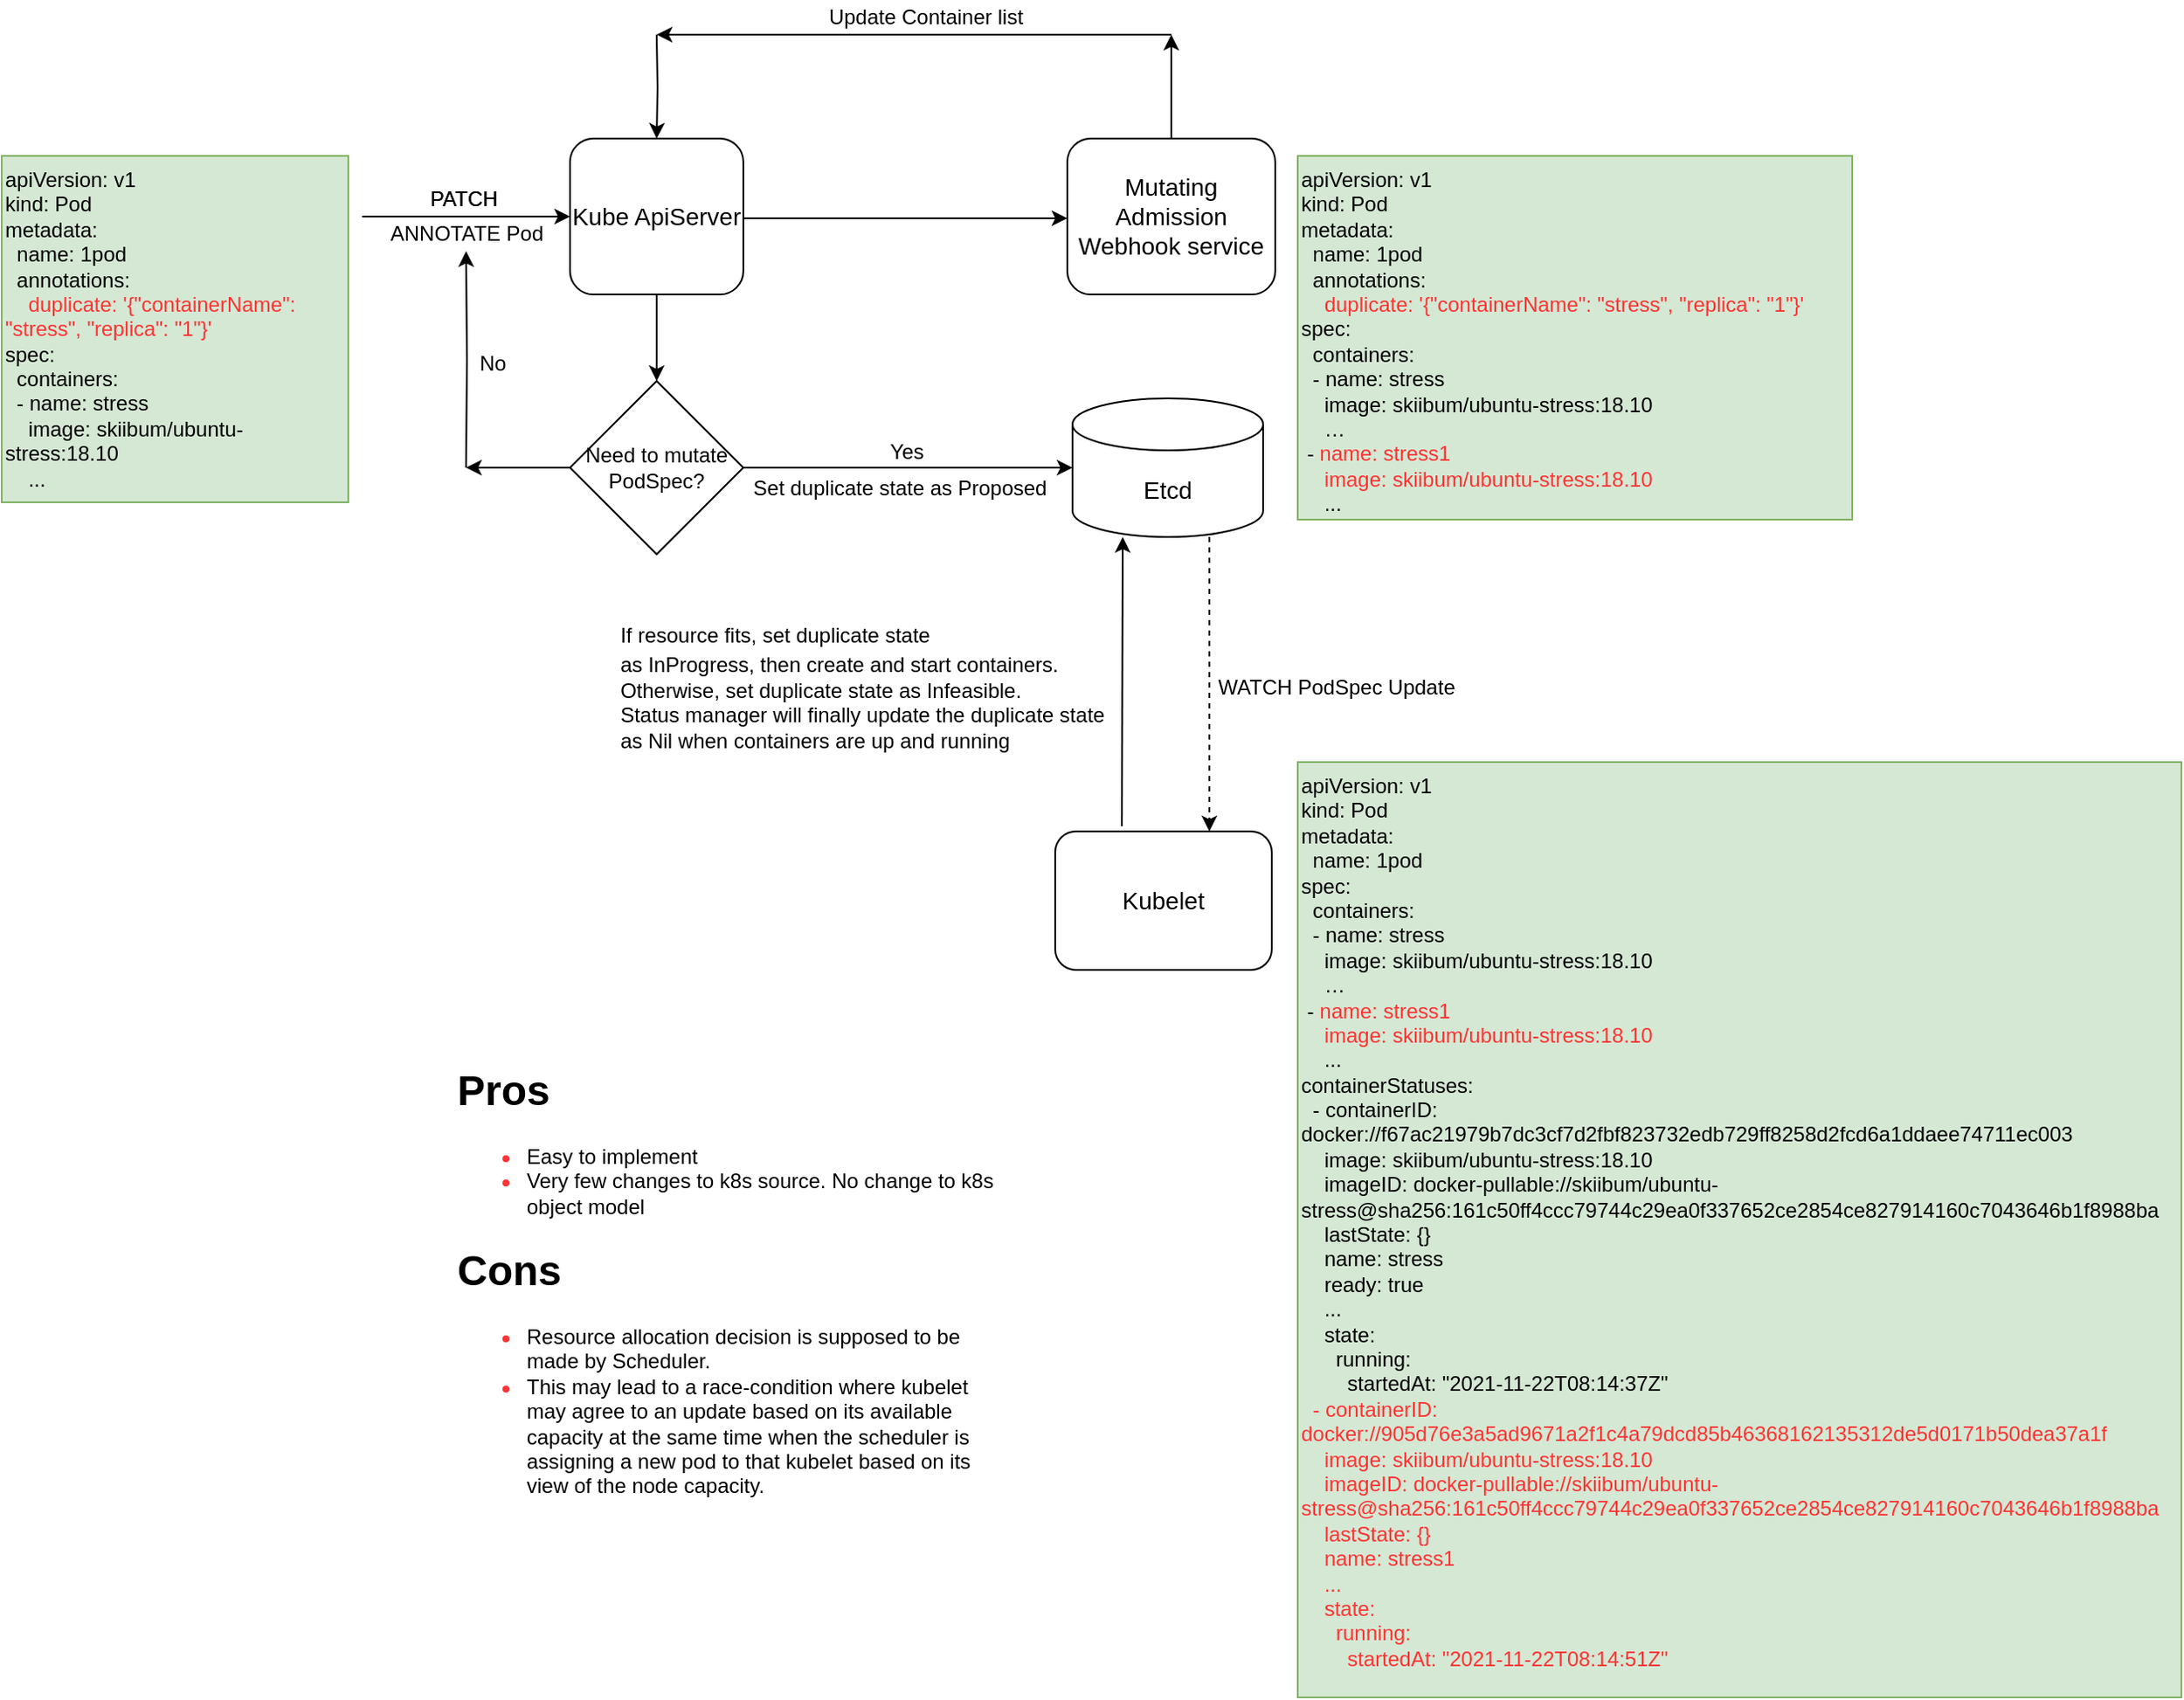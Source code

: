 <mxfile version="15.8.2" type="github" pages="4">
  <diagram id="C5RBs43oDa-KdzZeNtuy" name="webhook">
    <mxGraphModel dx="1859" dy="579" grid="1" gridSize="10" guides="1" tooltips="1" connect="1" arrows="1" fold="1" page="1" pageScale="1" pageWidth="827" pageHeight="1169" math="0" shadow="0">
      <root>
        <mxCell id="WIyWlLk6GJQsqaUBKTNV-0" />
        <mxCell id="WIyWlLk6GJQsqaUBKTNV-1" parent="WIyWlLk6GJQsqaUBKTNV-0" />
        <mxCell id="gJ8kAtWAAKw_t7g4Scvq-7" value="" style="edgeStyle=orthogonalEdgeStyle;rounded=0;orthogonalLoop=1;jettySize=auto;html=1;" edge="1" parent="WIyWlLk6GJQsqaUBKTNV-1">
          <mxGeometry relative="1" as="geometry">
            <mxPoint x="270" y="206" as="sourcePoint" />
            <mxPoint x="457" y="206" as="targetPoint" />
          </mxGeometry>
        </mxCell>
        <mxCell id="gJ8kAtWAAKw_t7g4Scvq-11" value="" style="edgeStyle=orthogonalEdgeStyle;rounded=0;orthogonalLoop=1;jettySize=auto;html=1;fontFamily=Helvetica;fontSize=14;" edge="1" parent="WIyWlLk6GJQsqaUBKTNV-1" source="gJ8kAtWAAKw_t7g4Scvq-2" target="gJ8kAtWAAKw_t7g4Scvq-8">
          <mxGeometry relative="1" as="geometry" />
        </mxCell>
        <mxCell id="gJ8kAtWAAKw_t7g4Scvq-2" value="&lt;font style=&quot;font-size: 14px&quot;&gt;Kube ApiServer&lt;/font&gt;" style="rounded=1;whiteSpace=wrap;html=1;" vertex="1" parent="WIyWlLk6GJQsqaUBKTNV-1">
          <mxGeometry x="170" y="160" width="100" height="90" as="geometry" />
        </mxCell>
        <mxCell id="gJ8kAtWAAKw_t7g4Scvq-3" value="" style="endArrow=classic;html=1;rounded=0;" edge="1" parent="WIyWlLk6GJQsqaUBKTNV-1">
          <mxGeometry width="50" height="50" relative="1" as="geometry">
            <mxPoint x="50" y="205" as="sourcePoint" />
            <mxPoint x="170" y="205" as="targetPoint" />
          </mxGeometry>
        </mxCell>
        <mxCell id="gJ8kAtWAAKw_t7g4Scvq-4" value="PATCH&amp;nbsp;" style="text;html=1;align=center;verticalAlign=middle;resizable=0;points=[];autosize=1;strokeColor=none;fillColor=none;" vertex="1" parent="WIyWlLk6GJQsqaUBKTNV-1">
          <mxGeometry x="80" y="185" width="60" height="20" as="geometry" />
        </mxCell>
        <mxCell id="gJ8kAtWAAKw_t7g4Scvq-5" value="ANNOTATE Pod" style="text;html=1;resizable=0;autosize=1;align=center;verticalAlign=middle;points=[];fillColor=none;strokeColor=none;rounded=0;" vertex="1" parent="WIyWlLk6GJQsqaUBKTNV-1">
          <mxGeometry x="60" y="205" width="100" height="20" as="geometry" />
        </mxCell>
        <mxCell id="gJ8kAtWAAKw_t7g4Scvq-32" value="" style="edgeStyle=orthogonalEdgeStyle;rounded=0;orthogonalLoop=1;jettySize=auto;html=1;fontFamily=Helvetica;fontSize=12;" edge="1" parent="WIyWlLk6GJQsqaUBKTNV-1" source="gJ8kAtWAAKw_t7g4Scvq-6">
          <mxGeometry relative="1" as="geometry">
            <mxPoint x="517" y="100" as="targetPoint" />
          </mxGeometry>
        </mxCell>
        <mxCell id="gJ8kAtWAAKw_t7g4Scvq-6" value="&lt;font style=&quot;font-size: 14px&quot;&gt;Mutating Admission Webhook service&lt;/font&gt;" style="rounded=1;whiteSpace=wrap;html=1;" vertex="1" parent="WIyWlLk6GJQsqaUBKTNV-1">
          <mxGeometry x="457" y="160" width="120" height="90" as="geometry" />
        </mxCell>
        <mxCell id="gJ8kAtWAAKw_t7g4Scvq-13" value="" style="edgeStyle=orthogonalEdgeStyle;rounded=0;orthogonalLoop=1;jettySize=auto;html=1;fontFamily=Helvetica;fontSize=14;" edge="1" parent="WIyWlLk6GJQsqaUBKTNV-1" source="gJ8kAtWAAKw_t7g4Scvq-8" target="gJ8kAtWAAKw_t7g4Scvq-12">
          <mxGeometry relative="1" as="geometry" />
        </mxCell>
        <mxCell id="gJ8kAtWAAKw_t7g4Scvq-39" value="" style="edgeStyle=orthogonalEdgeStyle;rounded=0;orthogonalLoop=1;jettySize=auto;html=1;fontFamily=Helvetica;fontSize=12;" edge="1" parent="WIyWlLk6GJQsqaUBKTNV-1" source="gJ8kAtWAAKw_t7g4Scvq-8">
          <mxGeometry relative="1" as="geometry">
            <mxPoint x="110" y="350" as="targetPoint" />
          </mxGeometry>
        </mxCell>
        <mxCell id="gJ8kAtWAAKw_t7g4Scvq-8" value="Need to mutate PodSpec?" style="rhombus;whiteSpace=wrap;html=1;" vertex="1" parent="WIyWlLk6GJQsqaUBKTNV-1">
          <mxGeometry x="170" y="300" width="100" height="100" as="geometry" />
        </mxCell>
        <mxCell id="gJ8kAtWAAKw_t7g4Scvq-10" value="PATCH&amp;nbsp;" style="text;html=1;align=center;verticalAlign=middle;resizable=0;points=[];autosize=1;strokeColor=none;fillColor=none;" vertex="1" parent="WIyWlLk6GJQsqaUBKTNV-1">
          <mxGeometry x="80" y="185" width="60" height="20" as="geometry" />
        </mxCell>
        <mxCell id="gJ8kAtWAAKw_t7g4Scvq-43" value="" style="edgeStyle=orthogonalEdgeStyle;rounded=0;orthogonalLoop=1;jettySize=auto;html=1;fontFamily=Helvetica;fontSize=14;dashed=1;" edge="1" parent="WIyWlLk6GJQsqaUBKTNV-1">
          <mxGeometry relative="1" as="geometry">
            <mxPoint x="539" y="390" as="sourcePoint" />
            <mxPoint x="539" y="560" as="targetPoint" />
          </mxGeometry>
        </mxCell>
        <mxCell id="gJ8kAtWAAKw_t7g4Scvq-12" value="Etcd" style="shape=cylinder3;whiteSpace=wrap;html=1;boundedLbl=1;backgroundOutline=1;size=15;fontFamily=Helvetica;fontSize=14;" vertex="1" parent="WIyWlLk6GJQsqaUBKTNV-1">
          <mxGeometry x="460" y="310" width="110" height="80" as="geometry" />
        </mxCell>
        <mxCell id="gJ8kAtWAAKw_t7g4Scvq-14" value="&lt;span style=&quot;font-size: 12px&quot;&gt;Yes&lt;/span&gt;" style="text;html=1;resizable=0;autosize=1;align=center;verticalAlign=middle;points=[];fillColor=none;strokeColor=none;rounded=0;fontFamily=Helvetica;fontSize=14;" vertex="1" parent="WIyWlLk6GJQsqaUBKTNV-1">
          <mxGeometry x="344" y="330" width="40" height="20" as="geometry" />
        </mxCell>
        <mxCell id="gJ8kAtWAAKw_t7g4Scvq-34" value="" style="edgeStyle=orthogonalEdgeStyle;rounded=0;orthogonalLoop=1;jettySize=auto;html=1;fontFamily=Helvetica;fontSize=12;startArrow=none;" edge="1" parent="WIyWlLk6GJQsqaUBKTNV-1" source="gJ8kAtWAAKw_t7g4Scvq-36">
          <mxGeometry relative="1" as="geometry">
            <mxPoint x="517" y="100" as="sourcePoint" />
            <mxPoint x="220" y="100" as="targetPoint" />
            <Array as="points">
              <mxPoint x="517" y="100" />
              <mxPoint x="220" y="100" />
            </Array>
          </mxGeometry>
        </mxCell>
        <mxCell id="gJ8kAtWAAKw_t7g4Scvq-35" value="" style="edgeStyle=orthogonalEdgeStyle;rounded=0;orthogonalLoop=1;jettySize=auto;html=1;fontFamily=Helvetica;fontSize=12;" edge="1" parent="WIyWlLk6GJQsqaUBKTNV-1" target="gJ8kAtWAAKw_t7g4Scvq-2">
          <mxGeometry relative="1" as="geometry">
            <mxPoint x="220" y="100" as="sourcePoint" />
          </mxGeometry>
        </mxCell>
        <mxCell id="gJ8kAtWAAKw_t7g4Scvq-36" value="Update Container list" style="text;html=1;resizable=0;autosize=1;align=center;verticalAlign=middle;points=[];fillColor=none;strokeColor=none;rounded=0;fontFamily=Helvetica;fontSize=12;" vertex="1" parent="WIyWlLk6GJQsqaUBKTNV-1">
          <mxGeometry x="310" y="80" width="130" height="20" as="geometry" />
        </mxCell>
        <mxCell id="gJ8kAtWAAKw_t7g4Scvq-40" value="" style="edgeStyle=orthogonalEdgeStyle;rounded=0;orthogonalLoop=1;jettySize=auto;html=1;fontFamily=Helvetica;fontSize=12;" edge="1" parent="WIyWlLk6GJQsqaUBKTNV-1" target="gJ8kAtWAAKw_t7g4Scvq-5">
          <mxGeometry relative="1" as="geometry">
            <mxPoint x="110" y="350" as="sourcePoint" />
          </mxGeometry>
        </mxCell>
        <mxCell id="gJ8kAtWAAKw_t7g4Scvq-41" value="No" style="text;html=1;resizable=0;autosize=1;align=center;verticalAlign=middle;points=[];fillColor=none;strokeColor=none;rounded=0;fontFamily=Helvetica;fontSize=12;" vertex="1" parent="WIyWlLk6GJQsqaUBKTNV-1">
          <mxGeometry x="110" y="280" width="30" height="20" as="geometry" />
        </mxCell>
        <mxCell id="gJ8kAtWAAKw_t7g4Scvq-42" value="&lt;font style=&quot;font-size: 14px&quot;&gt;Kubelet&lt;/font&gt;" style="rounded=1;whiteSpace=wrap;html=1;fontFamily=Helvetica;fontSize=12;" vertex="1" parent="WIyWlLk6GJQsqaUBKTNV-1">
          <mxGeometry x="450" y="560" width="125" height="80" as="geometry" />
        </mxCell>
        <mxCell id="gJ8kAtWAAKw_t7g4Scvq-44" value="&lt;font style=&quot;font-size: 12px&quot;&gt;WATCH PodSpec Update&lt;/font&gt;" style="text;html=1;resizable=0;autosize=1;align=center;verticalAlign=middle;points=[];fillColor=none;strokeColor=none;rounded=0;fontFamily=Helvetica;fontSize=14;" vertex="1" parent="WIyWlLk6GJQsqaUBKTNV-1">
          <mxGeometry x="537" y="466" width="150" height="20" as="geometry" />
        </mxCell>
        <mxCell id="gJ8kAtWAAKw_t7g4Scvq-45" value="" style="endArrow=classic;html=1;rounded=0;fontFamily=Helvetica;fontSize=12;exitX=0.308;exitY=-0.037;exitDx=0;exitDy=0;exitPerimeter=0;" edge="1" parent="WIyWlLk6GJQsqaUBKTNV-1" source="gJ8kAtWAAKw_t7g4Scvq-42">
          <mxGeometry width="50" height="50" relative="1" as="geometry">
            <mxPoint x="360" y="390" as="sourcePoint" />
            <mxPoint x="489" y="390" as="targetPoint" />
          </mxGeometry>
        </mxCell>
        <mxCell id="gJ8kAtWAAKw_t7g4Scvq-46" value="&lt;div style=&quot;text-align: left&quot;&gt;&lt;span style=&quot;font-size: 12px&quot;&gt;If resource fits, set duplicate state&amp;nbsp;&lt;/span&gt;&lt;/div&gt;&lt;div style=&quot;text-align: left&quot;&gt;&lt;span style=&quot;font-size: 12px&quot;&gt;as InProgress, then create and start containers.&amp;nbsp;&lt;/span&gt;&lt;/div&gt;&lt;font style=&quot;font-size: 12px&quot;&gt;&lt;div style=&quot;text-align: left&quot;&gt;&lt;span&gt;Otherwise, set duplicate state as Infeasible.&lt;/span&gt;&lt;/div&gt;&lt;div style=&quot;text-align: left&quot;&gt;Status manager will finally update the duplicate state&amp;nbsp;&lt;/div&gt;&lt;div style=&quot;text-align: left&quot;&gt;as Nil&amp;nbsp;&lt;span&gt;when containers are up and running&amp;nbsp;&lt;/span&gt;&lt;/div&gt;&lt;/font&gt;" style="text;html=1;resizable=0;autosize=1;align=center;verticalAlign=middle;points=[];fillColor=none;strokeColor=none;rounded=0;fontFamily=Helvetica;fontSize=14;" vertex="1" parent="WIyWlLk6GJQsqaUBKTNV-1">
          <mxGeometry x="190" y="431" width="300" height="90" as="geometry" />
        </mxCell>
        <mxCell id="gJ8kAtWAAKw_t7g4Scvq-47" value="Set duplicate state as Proposed" style="text;html=1;resizable=0;autosize=1;align=center;verticalAlign=middle;points=[];fillColor=none;strokeColor=none;rounded=0;fontFamily=Helvetica;fontSize=12;" vertex="1" parent="WIyWlLk6GJQsqaUBKTNV-1">
          <mxGeometry x="270" y="352" width="180" height="20" as="geometry" />
        </mxCell>
        <mxCell id="D11Lsd8FtJEgQ72NZcWx-0" value="&lt;div&gt;apiVersion: v1&lt;/div&gt;&lt;div&gt;kind: Pod&lt;/div&gt;&lt;div&gt;metadata:&lt;/div&gt;&lt;div&gt;&amp;nbsp; name: 1pod&lt;/div&gt;&lt;div&gt;&amp;nbsp; annotations:&lt;/div&gt;&lt;div&gt;&lt;font color=&quot;#ff3333&quot;&gt;&amp;nbsp; &amp;nbsp; duplicate: &#39;{&quot;containerName&quot;: &quot;stress&quot;, &quot;replica&quot;: &quot;1&quot;}&#39;&lt;/font&gt;&lt;/div&gt;&lt;div&gt;spec:&lt;/div&gt;&lt;div&gt;&amp;nbsp; containers:&lt;/div&gt;&lt;div&gt;&amp;nbsp; - name: stress&lt;/div&gt;&lt;div&gt;&amp;nbsp; &amp;nbsp; image: skiibum/ubuntu-stress:18.10&lt;/div&gt;&lt;div&gt;&amp;nbsp; &amp;nbsp; ...&lt;/div&gt;" style="rounded=0;whiteSpace=wrap;html=1;fontFamily=Helvetica;fontSize=12;align=left;fillColor=#d5e8d4;strokeColor=#82b366;" vertex="1" parent="WIyWlLk6GJQsqaUBKTNV-1">
          <mxGeometry x="-158" y="170" width="200" height="200" as="geometry" />
        </mxCell>
        <mxCell id="D11Lsd8FtJEgQ72NZcWx-1" value="apiVersion: v1&lt;br&gt;kind: Pod&lt;br&gt;metadata:&lt;br&gt;&amp;nbsp; name: 1pod&lt;br&gt;&amp;nbsp; annotations:&lt;br&gt;&lt;font color=&quot;#ff3333&quot;&gt;&amp;nbsp; &amp;nbsp; duplicate: &#39;{&quot;containerName&quot;: &quot;stress&quot;, &quot;replica&quot;: &quot;1&quot;}&#39;&lt;br&gt;&lt;/font&gt;spec:&lt;br&gt;&amp;nbsp; containers:&lt;br&gt;&amp;nbsp; - name: stress&lt;br&gt;&amp;nbsp; &amp;nbsp; image: skiibum/ubuntu-stress:18.10&lt;br&gt;&amp;nbsp; &amp;nbsp; …&lt;br&gt;&amp;nbsp;- &lt;font color=&quot;#ff3333&quot;&gt;name: stress1&lt;br&gt;&amp;nbsp; &amp;nbsp; image: skiibum/ubuntu-stress:18.10&lt;/font&gt;&lt;br&gt;&amp;nbsp; &amp;nbsp; ..." style="text;whiteSpace=wrap;html=1;fontSize=12;fontFamily=Helvetica;fillColor=#d5e8d4;strokeColor=#82b366;" vertex="1" parent="WIyWlLk6GJQsqaUBKTNV-1">
          <mxGeometry x="590" y="170" width="320" height="210" as="geometry" />
        </mxCell>
        <mxCell id="D11Lsd8FtJEgQ72NZcWx-2" value="apiVersion: v1&lt;br&gt;kind: Pod&lt;br&gt;metadata:&lt;br&gt;&amp;nbsp; name: 1pod&lt;font color=&quot;#ff3333&quot;&gt;&lt;br&gt;&lt;/font&gt;spec:&lt;br&gt;&amp;nbsp; containers:&lt;br&gt;&amp;nbsp; - name: stress&lt;br&gt;&amp;nbsp; &amp;nbsp; image: skiibum/ubuntu-stress:18.10&lt;br&gt;&amp;nbsp; &amp;nbsp; …&lt;br&gt;&amp;nbsp;- &lt;font color=&quot;#ff3333&quot;&gt;name: stress1&lt;br&gt;&amp;nbsp; &amp;nbsp; image: skiibum/ubuntu-stress:18.10&lt;/font&gt;&lt;br&gt;&amp;nbsp; &amp;nbsp; ...&lt;br&gt;&lt;div&gt;containerStatuses:&lt;/div&gt;&lt;div&gt;&amp;nbsp; - containerID: docker://f67ac21979b7dc3cf7d2fbf823732edb729ff8258d2fcd6a1ddaee74711ec003&lt;/div&gt;&lt;div&gt;&amp;nbsp; &amp;nbsp; image: skiibum/ubuntu-stress:18.10&lt;/div&gt;&lt;div&gt;&amp;nbsp; &amp;nbsp; imageID: docker-pullable://skiibum/ubuntu-stress@sha256:161c50ff4ccc79744c29ea0f337652ce2854ce827914160c7043646b1f8988ba&lt;/div&gt;&lt;div&gt;&amp;nbsp; &amp;nbsp; lastState: {}&lt;/div&gt;&lt;div&gt;&amp;nbsp; &amp;nbsp; name: stress&lt;/div&gt;&lt;div&gt;&amp;nbsp; &amp;nbsp; ready: true&lt;/div&gt;&lt;div&gt;&amp;nbsp; &amp;nbsp; ...&lt;/div&gt;&lt;div&gt;&amp;nbsp; &amp;nbsp; state:&lt;/div&gt;&lt;div&gt;&amp;nbsp; &amp;nbsp; &amp;nbsp; running:&lt;/div&gt;&lt;div&gt;&amp;nbsp; &amp;nbsp; &amp;nbsp; &amp;nbsp; startedAt: &quot;2021-11-22T08:14:37Z&quot;&lt;/div&gt;&lt;div&gt;&amp;nbsp;&lt;font color=&quot;#ff3333&quot;&gt; - containerID: docker://905d76e3a5ad9671a2f1c4a79dcd85b46368162135312de5d0171b50dea37a1f&lt;/font&gt;&lt;/div&gt;&lt;div&gt;&lt;font color=&quot;#ff3333&quot;&gt;&amp;nbsp; &amp;nbsp; image: skiibum/ubuntu-stress:18.10&lt;/font&gt;&lt;/div&gt;&lt;div&gt;&lt;font color=&quot;#ff3333&quot;&gt;&amp;nbsp; &amp;nbsp; imageID: docker-pullable://skiibum/ubuntu-stress@sha256:161c50ff4ccc79744c29ea0f337652ce2854ce827914160c7043646b1f8988ba&lt;/font&gt;&lt;/div&gt;&lt;div&gt;&lt;font color=&quot;#ff3333&quot;&gt;&amp;nbsp; &amp;nbsp; lastState: {}&lt;/font&gt;&lt;/div&gt;&lt;div&gt;&lt;font color=&quot;#ff3333&quot;&gt;&amp;nbsp; &amp;nbsp; name: stress1&lt;/font&gt;&lt;/div&gt;&lt;div&gt;&lt;font color=&quot;#ff3333&quot;&gt;&amp;nbsp; &amp;nbsp; ...&lt;/font&gt;&lt;/div&gt;&lt;div&gt;&lt;font color=&quot;#ff3333&quot;&gt;&amp;nbsp; &amp;nbsp; state:&lt;/font&gt;&lt;/div&gt;&lt;div&gt;&lt;font color=&quot;#ff3333&quot;&gt;&amp;nbsp; &amp;nbsp; &amp;nbsp; running:&lt;/font&gt;&lt;/div&gt;&lt;div&gt;&lt;font color=&quot;#ff3333&quot;&gt;&amp;nbsp; &amp;nbsp; &amp;nbsp; &amp;nbsp; startedAt: &quot;2021-11-22T08:14:51Z&quot;&lt;/font&gt;&lt;/div&gt;" style="text;whiteSpace=wrap;html=1;fontSize=12;fontFamily=Helvetica;fillColor=#d5e8d4;strokeColor=#82b366;" vertex="1" parent="WIyWlLk6GJQsqaUBKTNV-1">
          <mxGeometry x="590" y="520" width="510" height="540" as="geometry" />
        </mxCell>
        <mxCell id="D11Lsd8FtJEgQ72NZcWx-3" value="&lt;h1&gt;&lt;font color=&quot;#000000&quot;&gt;Pros&lt;/font&gt;&lt;/h1&gt;&lt;p&gt;&lt;/p&gt;&lt;ul&gt;&lt;li&gt;&lt;font color=&quot;#000000&quot;&gt;Easy to implement&amp;nbsp;&lt;/font&gt;&lt;/li&gt;&lt;li&gt;&lt;font color=&quot;#000000&quot;&gt;Very few changes to k8s source. No change to k8s object model&lt;/font&gt;&lt;/li&gt;&lt;/ul&gt;&lt;p&gt;&lt;/p&gt;&lt;h1&gt;&lt;font color=&quot;#000000&quot;&gt;Cons&lt;/font&gt;&lt;/h1&gt;&lt;p&gt;&lt;/p&gt;&lt;ul&gt;&lt;li&gt;&lt;font color=&quot;#000000&quot;&gt;Resource allocation decision&amp;nbsp;is supposed to be made by Scheduler.&amp;nbsp;&lt;/font&gt;&lt;/li&gt;&lt;li&gt;&lt;font color=&quot;#000000&quot;&gt;This may lead to a race-condition where kubelet may agree to an update based on its available capacity at the same time when the scheduler is assigning a new pod to that kubelet based on its view of the node capacity.&amp;nbsp;&lt;/font&gt;&lt;span id=&quot;docs-internal-guid-44bf292c-7fff-f98d-9bcf-c16e8a3c23c7&quot;&gt;&lt;/span&gt;&lt;/li&gt;&lt;/ul&gt;&lt;p&gt;&lt;/p&gt;" style="text;html=1;strokeColor=none;fillColor=none;spacing=5;spacingTop=-20;whiteSpace=wrap;overflow=hidden;rounded=0;fontFamily=Helvetica;fontSize=12;fontColor=#FF3333;align=left;" vertex="1" parent="WIyWlLk6GJQsqaUBKTNV-1">
          <mxGeometry x="100" y="690" width="320" height="280" as="geometry" />
        </mxCell>
      </root>
    </mxGraphModel>
  </diagram>
  <diagram id="b5eZfN_mTchJTnmyJi1k" name="annotation">
    <mxGraphModel dx="1882" dy="579" grid="1" gridSize="10" guides="1" tooltips="1" connect="1" arrows="1" fold="1" page="1" pageScale="1" pageWidth="850" pageHeight="1100" math="0" shadow="0">
      <root>
        <mxCell id="ITCLSx846kDoq1n6SzYH-0" />
        <mxCell id="ITCLSx846kDoq1n6SzYH-1" parent="ITCLSx846kDoq1n6SzYH-0" />
        <mxCell id="i_ennpGb39XRAHNqJxrH-2" value="&lt;font style=&quot;font-size: 14px&quot;&gt;Kube ApiServer&lt;/font&gt;" style="rounded=1;whiteSpace=wrap;html=1;" vertex="1" parent="ITCLSx846kDoq1n6SzYH-1">
          <mxGeometry x="170" y="160" width="100" height="90" as="geometry" />
        </mxCell>
        <mxCell id="i_ennpGb39XRAHNqJxrH-3" value="" style="endArrow=classic;html=1;rounded=0;" edge="1" parent="ITCLSx846kDoq1n6SzYH-1">
          <mxGeometry width="50" height="50" relative="1" as="geometry">
            <mxPoint x="50" y="205" as="sourcePoint" />
            <mxPoint x="170" y="205" as="targetPoint" />
          </mxGeometry>
        </mxCell>
        <mxCell id="i_ennpGb39XRAHNqJxrH-4" value="PATCH&amp;nbsp;" style="text;html=1;align=center;verticalAlign=middle;resizable=0;points=[];autosize=1;strokeColor=none;fillColor=none;" vertex="1" parent="ITCLSx846kDoq1n6SzYH-1">
          <mxGeometry x="80" y="185" width="60" height="20" as="geometry" />
        </mxCell>
        <mxCell id="i_ennpGb39XRAHNqJxrH-5" value="ANNOTATE Pod" style="text;html=1;resizable=0;autosize=1;align=center;verticalAlign=middle;points=[];fillColor=none;strokeColor=none;rounded=0;" vertex="1" parent="ITCLSx846kDoq1n6SzYH-1">
          <mxGeometry x="60" y="205" width="100" height="20" as="geometry" />
        </mxCell>
        <mxCell id="i_ennpGb39XRAHNqJxrH-11" value="PATCH&amp;nbsp;" style="text;html=1;align=center;verticalAlign=middle;resizable=0;points=[];autosize=1;strokeColor=none;fillColor=none;" vertex="1" parent="ITCLSx846kDoq1n6SzYH-1">
          <mxGeometry x="80" y="185" width="60" height="20" as="geometry" />
        </mxCell>
        <mxCell id="i_ennpGb39XRAHNqJxrH-12" value="" style="edgeStyle=orthogonalEdgeStyle;rounded=0;orthogonalLoop=1;jettySize=auto;html=1;fontFamily=Helvetica;fontSize=14;dashed=1;exitX=1;exitY=0;exitDx=0;exitDy=52.5;exitPerimeter=0;" edge="1" parent="ITCLSx846kDoq1n6SzYH-1" source="i_ennpGb39XRAHNqJxrH-13">
          <mxGeometry relative="1" as="geometry">
            <mxPoint x="539" y="200" as="sourcePoint" />
            <mxPoint x="460" y="413" as="targetPoint" />
            <Array as="points">
              <mxPoint x="460" y="413" />
            </Array>
          </mxGeometry>
        </mxCell>
        <mxCell id="i_ennpGb39XRAHNqJxrH-13" value="Etcd" style="shape=cylinder3;whiteSpace=wrap;html=1;boundedLbl=1;backgroundOutline=1;size=15;fontFamily=Helvetica;fontSize=14;" vertex="1" parent="ITCLSx846kDoq1n6SzYH-1">
          <mxGeometry x="164" y="360" width="110" height="80" as="geometry" />
        </mxCell>
        <mxCell id="i_ennpGb39XRAHNqJxrH-20" value="&lt;font style=&quot;font-size: 14px&quot;&gt;Kubelet&lt;/font&gt;" style="rounded=1;whiteSpace=wrap;html=1;fontFamily=Helvetica;fontSize=12;" vertex="1" parent="ITCLSx846kDoq1n6SzYH-1">
          <mxGeometry x="140" y="577" width="160" height="80" as="geometry" />
        </mxCell>
        <mxCell id="i_ennpGb39XRAHNqJxrH-21" value="&lt;font style=&quot;font-size: 12px&quot;&gt;WATCH PodSpec Update&lt;/font&gt;" style="text;html=1;resizable=0;autosize=1;align=center;verticalAlign=middle;points=[];fillColor=none;strokeColor=none;rounded=0;fontFamily=Helvetica;fontSize=14;" vertex="1" parent="ITCLSx846kDoq1n6SzYH-1">
          <mxGeometry x="290" y="420" width="150" height="20" as="geometry" />
        </mxCell>
        <mxCell id="i_ennpGb39XRAHNqJxrH-22" value="" style="endArrow=classic;html=1;rounded=0;fontFamily=Helvetica;fontSize=12;entryX=1;entryY=0;entryDx=0;entryDy=27.5;entryPerimeter=0;" edge="1" parent="ITCLSx846kDoq1n6SzYH-1" target="i_ennpGb39XRAHNqJxrH-13">
          <mxGeometry width="50" height="50" relative="1" as="geometry">
            <mxPoint x="460" y="388" as="sourcePoint" />
            <mxPoint x="489" y="200" as="targetPoint" />
          </mxGeometry>
        </mxCell>
        <mxCell id="i_ennpGb39XRAHNqJxrH-23" value="&lt;div style=&quot;text-align: left&quot;&gt;&lt;span style=&quot;font-size: 12px&quot;&gt;1. interpret annotation&lt;/span&gt;&lt;/div&gt;&lt;div style=&quot;text-align: left&quot;&gt;&lt;span style=&quot;font-size: 12px&quot;&gt;2.&amp;nbsp;&lt;/span&gt;&lt;span style=&quot;font-size: 12px&quot;&gt;If resource fits, set duplicate state&amp;nbsp;&lt;/span&gt;&lt;/div&gt;&lt;div style=&quot;text-align: left&quot;&gt;&lt;span style=&quot;font-size: 12px&quot;&gt;as InProgress, update the Container list&amp;nbsp;&lt;/span&gt;&lt;/div&gt;&lt;div style=&quot;text-align: left&quot;&gt;&lt;span style=&quot;font-size: 12px&quot;&gt;in Podspec, update scheduler cache.&lt;/span&gt;&lt;/div&gt;&lt;div style=&quot;text-align: left&quot;&gt;&lt;span style=&quot;font-size: 12px&quot;&gt;Otherwise, set duplicate state as Infeasible.&lt;/span&gt;&lt;/div&gt;" style="text;html=1;resizable=0;autosize=1;align=center;verticalAlign=middle;points=[];fillColor=none;strokeColor=none;rounded=0;fontFamily=Helvetica;fontSize=14;" vertex="1" parent="ITCLSx846kDoq1n6SzYH-1">
          <mxGeometry x="290" y="264" width="250" height="90" as="geometry" />
        </mxCell>
        <mxCell id="i_ennpGb39XRAHNqJxrH-25" value="" style="endArrow=classic;html=1;rounded=0;fontFamily=Helvetica;fontSize=12;exitX=0.5;exitY=1;exitDx=0;exitDy=0;" edge="1" parent="ITCLSx846kDoq1n6SzYH-1" source="i_ennpGb39XRAHNqJxrH-2" target="i_ennpGb39XRAHNqJxrH-13">
          <mxGeometry width="50" height="50" relative="1" as="geometry">
            <mxPoint x="400" y="430" as="sourcePoint" />
            <mxPoint x="450" y="380" as="targetPoint" />
          </mxGeometry>
        </mxCell>
        <mxCell id="juz4PLPT8AiDiX2LW57e-0" value="Validate annotation&amp;nbsp;" style="text;html=1;resizable=0;autosize=1;align=center;verticalAlign=middle;points=[];fillColor=none;strokeColor=none;rounded=0;fontFamily=Helvetica;fontSize=12;fontColor=#000000;" vertex="1" parent="ITCLSx846kDoq1n6SzYH-1">
          <mxGeometry x="100" y="300" width="120" height="20" as="geometry" />
        </mxCell>
        <mxCell id="juz4PLPT8AiDiX2LW57e-3" value="&lt;font style=&quot;font-size: 14px&quot;&gt;Kube Scheduler&lt;/font&gt;" style="rounded=1;whiteSpace=wrap;html=1;fontFamily=Helvetica;fontSize=12;" vertex="1" parent="ITCLSx846kDoq1n6SzYH-1">
          <mxGeometry x="461" y="363" width="125" height="80" as="geometry" />
        </mxCell>
        <mxCell id="juz4PLPT8AiDiX2LW57e-4" value="" style="edgeStyle=orthogonalEdgeStyle;rounded=0;orthogonalLoop=1;jettySize=auto;html=1;fontFamily=Helvetica;fontSize=14;dashed=1;exitX=0.855;exitY=1;exitDx=0;exitDy=-4.35;exitPerimeter=0;entryX=0.75;entryY=0;entryDx=0;entryDy=0;" edge="1" parent="ITCLSx846kDoq1n6SzYH-1" source="i_ennpGb39XRAHNqJxrH-13" target="i_ennpGb39XRAHNqJxrH-20">
          <mxGeometry relative="1" as="geometry">
            <mxPoint x="284" y="423" as="sourcePoint" />
            <mxPoint x="470" y="423" as="targetPoint" />
            <Array as="points">
              <mxPoint x="260" y="436" />
            </Array>
          </mxGeometry>
        </mxCell>
        <mxCell id="juz4PLPT8AiDiX2LW57e-5" value="&lt;font style=&quot;font-size: 12px&quot;&gt;WATCH Pod Update&lt;/font&gt;" style="text;html=1;resizable=0;autosize=1;align=center;verticalAlign=middle;points=[];fillColor=none;strokeColor=none;rounded=0;fontFamily=Helvetica;fontSize=14;" vertex="1" parent="ITCLSx846kDoq1n6SzYH-1">
          <mxGeometry x="268" y="500" width="120" height="20" as="geometry" />
        </mxCell>
        <mxCell id="juz4PLPT8AiDiX2LW57e-6" value="" style="endArrow=classic;html=1;rounded=0;fontFamily=Helvetica;fontSize=12;fontColor=#000000;exitX=0.25;exitY=0;exitDx=0;exitDy=0;entryX=0.145;entryY=1;entryDx=0;entryDy=-4.35;entryPerimeter=0;" edge="1" parent="ITCLSx846kDoq1n6SzYH-1" source="i_ennpGb39XRAHNqJxrH-20" target="i_ennpGb39XRAHNqJxrH-13">
          <mxGeometry width="50" height="50" relative="1" as="geometry">
            <mxPoint x="280" y="540" as="sourcePoint" />
            <mxPoint x="330" y="490" as="targetPoint" />
          </mxGeometry>
        </mxCell>
        <mxCell id="LSv40BOvI9iOODx8XyYR-0" value="&lt;div style=&quot;color: rgb(0 , 0 , 0) ; font-family: &amp;#34;helvetica&amp;#34; ; font-size: 14px ; font-style: normal ; font-weight: 400 ; letter-spacing: normal ; text-indent: 0px ; text-transform: none ; word-spacing: 0px ; background-color: rgb(248 , 249 , 250) ; text-align: left&quot;&gt;&lt;span style=&quot;font-size: 12px&quot;&gt;For addition, create and start containers,&amp;nbsp;&lt;/span&gt;&lt;span style=&quot;font-size: 12px&quot;&gt;set duplicate state as InProgress.&lt;/span&gt;&lt;/div&gt;&lt;font style=&quot;color: rgb(0 , 0 , 0) ; font-family: &amp;#34;helvetica&amp;#34; ; font-style: normal ; font-weight: 400 ; letter-spacing: normal ; text-align: center ; text-indent: 0px ; text-transform: none ; word-spacing: 0px ; background-color: rgb(248 , 249 , 250) ; font-size: 12px&quot;&gt;&lt;div style=&quot;text-align: left&quot;&gt;status manager will finally update the duplicate state as Nil when containers are up and running.&lt;/div&gt;&lt;div style=&quot;text-align: left&quot;&gt;&lt;br&gt;&lt;/div&gt;&lt;div style=&quot;text-align: left&quot;&gt;For deletion, stop containers upon Pod.Update.&lt;/div&gt;&lt;span style=&quot;text-align: left&quot;&gt;Set duplicate state as InProgress. When containers are terminated, update PodSpec.&lt;/span&gt;&lt;div style=&quot;text-align: left&quot;&gt;&amp;nbsp;&lt;/div&gt;&lt;/font&gt;" style="text;whiteSpace=wrap;html=1;fontSize=12;fontFamily=Helvetica;fontColor=#000000;" vertex="1" parent="ITCLSx846kDoq1n6SzYH-1">
          <mxGeometry x="-90" y="443" width="260" height="137" as="geometry" />
        </mxCell>
        <mxCell id="bN04X_4NJ7RiUgSIrAoa-0" value="&lt;h1&gt;&lt;font color=&quot;#000000&quot;&gt;Pros&lt;/font&gt;&lt;/h1&gt;&lt;p&gt;&lt;/p&gt;&lt;ul&gt;&lt;li&gt;&lt;font color=&quot;#000000&quot;&gt;Let scheduler decides&amp;nbsp;the pod duplicate status.&amp;nbsp;&lt;/font&gt;&lt;/li&gt;&lt;li&gt;&lt;font color=&quot;#000000&quot;&gt;Use annotations to denote that the containers are to scale up or down. For addition, update PodSpec when resource fits. For deletion, remove containers in PodSpec when containers are terminated.&amp;nbsp;&amp;nbsp;&lt;/font&gt;&lt;/li&gt;&lt;/ul&gt;&lt;p&gt;&lt;/p&gt;&lt;h1&gt;&lt;font color=&quot;#000000&quot;&gt;Cons&lt;/font&gt;&lt;/h1&gt;&lt;p&gt;&lt;/p&gt;&lt;ul&gt;&lt;li&gt;&lt;font color=&quot;#000000&quot;&gt;The community possibly would not favor container list mutation.&amp;nbsp;&lt;/font&gt;&lt;/li&gt;&lt;/ul&gt;&lt;p&gt;&lt;/p&gt;" style="text;html=1;strokeColor=none;fillColor=none;spacing=5;spacingTop=-20;whiteSpace=wrap;overflow=hidden;rounded=0;fontFamily=Helvetica;fontSize=12;fontColor=#FF3333;align=left;" vertex="1" parent="ITCLSx846kDoq1n6SzYH-1">
          <mxGeometry x="540" y="720" width="320" height="280" as="geometry" />
        </mxCell>
        <mxCell id="GDD04WPXChaqu8gwVFN9-0" value="&lt;div&gt;apiVersion: v1&lt;/div&gt;&lt;div&gt;kind: Pod&lt;/div&gt;&lt;div&gt;metadata:&lt;/div&gt;&lt;div&gt;&amp;nbsp; name: 1pod&lt;/div&gt;&lt;div&gt;&amp;nbsp; annotations:&lt;/div&gt;&lt;div&gt;&lt;font color=&quot;#ff3333&quot;&gt;&amp;nbsp; &amp;nbsp; duplicate: &#39;{&quot;containerName&quot;: &quot;stress&quot;, &quot;replica&quot;: &quot;1&quot;}&#39;&lt;/font&gt;&lt;/div&gt;&lt;div&gt;spec:&lt;/div&gt;&lt;div&gt;&amp;nbsp; containers:&lt;/div&gt;&lt;div&gt;&amp;nbsp; - name: stress&lt;/div&gt;&lt;div&gt;&amp;nbsp; &amp;nbsp; image: skiibum/ubuntu-stress:18.10&lt;/div&gt;&lt;div&gt;&amp;nbsp; &amp;nbsp; ...&lt;/div&gt;" style="rounded=0;whiteSpace=wrap;html=1;fontFamily=Helvetica;fontSize=12;align=left;fillColor=#d5e8d4;strokeColor=#82b366;" vertex="1" parent="ITCLSx846kDoq1n6SzYH-1">
          <mxGeometry x="-160" y="130" width="200" height="200" as="geometry" />
        </mxCell>
        <mxCell id="qU8DvFjRQlB7kfs-6-CU-0" value="apiVersion: v1&lt;br&gt;kind: Pod&lt;br&gt;metadata:&lt;br&gt;&amp;nbsp; name: 1pod&lt;font color=&quot;#ff3333&quot;&gt;&lt;br&gt;&lt;/font&gt;spec:&lt;br&gt;&amp;nbsp; containers:&lt;br&gt;&amp;nbsp; - name: stress&lt;br&gt;&amp;nbsp; &amp;nbsp; image: skiibum/ubuntu-stress:18.10&lt;br&gt;&amp;nbsp; &amp;nbsp; …&lt;br&gt;&amp;nbsp;- &lt;font color=&quot;#ff3333&quot;&gt;name: stress1&lt;br&gt;&amp;nbsp; &amp;nbsp; image: skiibum/ubuntu-stress:18.10&lt;/font&gt;&lt;br&gt;&amp;nbsp; &amp;nbsp; ..." style="text;whiteSpace=wrap;html=1;fontSize=12;fontFamily=Helvetica;fillColor=#d5e8d4;strokeColor=#82b366;" vertex="1" parent="ITCLSx846kDoq1n6SzYH-1">
          <mxGeometry x="540" y="130" width="300" height="210" as="geometry" />
        </mxCell>
        <mxCell id="qU8DvFjRQlB7kfs-6-CU-1" value="apiVersion: v1&lt;br&gt;kind: Pod&lt;br&gt;metadata:&lt;br&gt;&amp;nbsp; name: 1pod&lt;br&gt;&lt;font color=&quot;#ff3333&quot;&gt;&amp;nbsp; containsToRemove: &#39;[&#39;stress1&#39;]&#39;&lt;br&gt;&lt;/font&gt;spec:&lt;br&gt;&amp;nbsp; containers:&lt;br&gt;&amp;nbsp; - name: stress&lt;br&gt;&amp;nbsp; &amp;nbsp; image: skiibum/ubuntu-stress:18.10&lt;br&gt;&amp;nbsp; &amp;nbsp; …&lt;br&gt;&amp;nbsp;- &lt;font color=&quot;#ff3333&quot;&gt;name: stress1&lt;br&gt;&amp;nbsp; &amp;nbsp; image: skiibum/ubuntu-stress:18.10&lt;/font&gt;&lt;br&gt;&amp;nbsp; &amp;nbsp; ..." style="text;whiteSpace=wrap;html=1;fontSize=12;fontFamily=Helvetica;fillColor=#d5e8d4;strokeColor=#82b366;" vertex="1" parent="ITCLSx846kDoq1n6SzYH-1">
          <mxGeometry x="540" y="464" width="300" height="210" as="geometry" />
        </mxCell>
        <mxCell id="0U7TxLPYdXrzU4iYy4nD-0" value="apiVersion: v1&lt;br&gt;kind: Pod&lt;br&gt;metadata:&lt;br&gt;&amp;nbsp; name: 1pod&lt;font color=&quot;#ff3333&quot;&gt;&lt;br&gt;&lt;/font&gt;spec:&lt;br&gt;&amp;nbsp; containers:&lt;br&gt;&amp;nbsp; - name: stress&lt;br&gt;&amp;nbsp; &amp;nbsp; image: skiibum/ubuntu-stress:18.10&lt;br&gt;&amp;nbsp; &amp;nbsp; …&lt;br&gt;&amp;nbsp;- &lt;font color=&quot;#ff3333&quot;&gt;name: stress1&lt;br&gt;&amp;nbsp; &amp;nbsp; image: skiibum/ubuntu-stress:18.10&lt;/font&gt;&lt;br&gt;&amp;nbsp; &amp;nbsp; ...&lt;br&gt;&lt;div&gt;containerStatuses:&lt;/div&gt;&lt;div&gt;&amp;nbsp; - containerID: docker://f67ac21979b7dc3cf7d2fbf823732edb729ff8258d2fcd6a1ddaee74711ec003&lt;/div&gt;&lt;div&gt;&amp;nbsp; &amp;nbsp; image: skiibum/ubuntu-stress:18.10&lt;/div&gt;&lt;div&gt;&amp;nbsp; &amp;nbsp; imageID: docker-pullable://skiibum/ubuntu-stress@sha256:161c50ff4ccc79744c29ea0f337652ce2854ce827914160c7043646b1f8988ba&lt;/div&gt;&lt;div&gt;&amp;nbsp; &amp;nbsp; lastState: {}&lt;/div&gt;&lt;div&gt;&amp;nbsp; &amp;nbsp; name: stress&lt;/div&gt;&lt;div&gt;&amp;nbsp; &amp;nbsp; ready: true&lt;/div&gt;&lt;div&gt;&amp;nbsp; &amp;nbsp; ...&lt;/div&gt;&lt;div&gt;&amp;nbsp; &amp;nbsp; state:&lt;/div&gt;&lt;div&gt;&amp;nbsp; &amp;nbsp; &amp;nbsp; running:&lt;/div&gt;&lt;div&gt;&amp;nbsp; &amp;nbsp; &amp;nbsp; &amp;nbsp; startedAt: &quot;2021-11-22T08:14:37Z&quot;&lt;/div&gt;&lt;div&gt;&amp;nbsp;&lt;font color=&quot;#ff3333&quot;&gt; - containerID: docker://905d76e3a5ad9671a2f1c4a79dcd85b46368162135312de5d0171b50dea37a1f&lt;/font&gt;&lt;/div&gt;&lt;div&gt;&lt;font color=&quot;#ff3333&quot;&gt;&amp;nbsp; &amp;nbsp; image: skiibum/ubuntu-stress:18.10&lt;/font&gt;&lt;/div&gt;&lt;div&gt;&lt;font color=&quot;#ff3333&quot;&gt;&amp;nbsp; &amp;nbsp; imageID: docker-pullable://skiibum/ubuntu-stress@sha256:161c50ff4ccc79744c29ea0f337652ce2854ce827914160c7043646b1f8988ba&lt;/font&gt;&lt;/div&gt;&lt;div&gt;&lt;font color=&quot;#ff3333&quot;&gt;&amp;nbsp; &amp;nbsp; lastState: {}&lt;/font&gt;&lt;/div&gt;&lt;div&gt;&lt;font color=&quot;#ff3333&quot;&gt;&amp;nbsp; &amp;nbsp; name: stress1&lt;/font&gt;&lt;/div&gt;&lt;div&gt;&lt;font color=&quot;#ff3333&quot;&gt;&amp;nbsp; &amp;nbsp; ...&lt;/font&gt;&lt;/div&gt;&lt;div&gt;&lt;font color=&quot;#ff3333&quot;&gt;&amp;nbsp; &amp;nbsp; state:&lt;/font&gt;&lt;/div&gt;&lt;div&gt;&lt;font color=&quot;#ff3333&quot;&gt;&amp;nbsp; &amp;nbsp; &amp;nbsp; running:&lt;/font&gt;&lt;/div&gt;&lt;div&gt;&lt;font color=&quot;#ff3333&quot;&gt;&amp;nbsp; &amp;nbsp; &amp;nbsp; &amp;nbsp; startedAt: &quot;2021-11-22T08:14:51Z&quot;&lt;/font&gt;&lt;/div&gt;" style="text;whiteSpace=wrap;html=1;fontSize=12;fontFamily=Helvetica;fillColor=#d5e8d4;strokeColor=none;" vertex="1" parent="ITCLSx846kDoq1n6SzYH-1">
          <mxGeometry x="-90" y="674" width="510" height="540" as="geometry" />
        </mxCell>
      </root>
    </mxGraphModel>
  </diagram>
  <diagram name="pod attribute" id="Iw5p7GnQtJDobvQ6vwvw">
    <mxGraphModel dx="1882" dy="579" grid="1" gridSize="10" guides="1" tooltips="1" connect="1" arrows="1" fold="1" page="1" pageScale="1" pageWidth="850" pageHeight="1100" math="0" shadow="0">
      <root>
        <mxCell id="LiKTIXCdsz4_5ox_9OFq-0" />
        <mxCell id="LiKTIXCdsz4_5ox_9OFq-1" parent="LiKTIXCdsz4_5ox_9OFq-0" />
        <mxCell id="LiKTIXCdsz4_5ox_9OFq-2" value="&lt;font style=&quot;font-size: 14px&quot;&gt;Kube ApiServer&lt;/font&gt;" style="rounded=1;whiteSpace=wrap;html=1;" vertex="1" parent="LiKTIXCdsz4_5ox_9OFq-1">
          <mxGeometry x="170" y="160" width="100" height="90" as="geometry" />
        </mxCell>
        <mxCell id="LiKTIXCdsz4_5ox_9OFq-3" value="" style="endArrow=classic;html=1;rounded=0;" edge="1" parent="LiKTIXCdsz4_5ox_9OFq-1">
          <mxGeometry width="50" height="50" relative="1" as="geometry">
            <mxPoint x="50" y="205" as="sourcePoint" />
            <mxPoint x="170" y="205" as="targetPoint" />
          </mxGeometry>
        </mxCell>
        <mxCell id="LiKTIXCdsz4_5ox_9OFq-4" value="PATCH&amp;nbsp;" style="text;html=1;align=center;verticalAlign=middle;resizable=0;points=[];autosize=1;strokeColor=none;fillColor=none;" vertex="1" parent="LiKTIXCdsz4_5ox_9OFq-1">
          <mxGeometry x="80" y="185" width="60" height="20" as="geometry" />
        </mxCell>
        <mxCell id="LiKTIXCdsz4_5ox_9OFq-5" value="ANNOTATE Pod" style="text;html=1;resizable=0;autosize=1;align=center;verticalAlign=middle;points=[];fillColor=none;strokeColor=none;rounded=0;" vertex="1" parent="LiKTIXCdsz4_5ox_9OFq-1">
          <mxGeometry x="60" y="205" width="100" height="20" as="geometry" />
        </mxCell>
        <mxCell id="LiKTIXCdsz4_5ox_9OFq-6" value="PATCH&amp;nbsp;" style="text;html=1;align=center;verticalAlign=middle;resizable=0;points=[];autosize=1;strokeColor=none;fillColor=none;" vertex="1" parent="LiKTIXCdsz4_5ox_9OFq-1">
          <mxGeometry x="80" y="185" width="60" height="20" as="geometry" />
        </mxCell>
        <mxCell id="LiKTIXCdsz4_5ox_9OFq-7" value="" style="edgeStyle=orthogonalEdgeStyle;rounded=0;orthogonalLoop=1;jettySize=auto;html=1;fontFamily=Helvetica;fontSize=14;dashed=1;exitX=1;exitY=0;exitDx=0;exitDy=52.5;exitPerimeter=0;" edge="1" parent="LiKTIXCdsz4_5ox_9OFq-1" source="LiKTIXCdsz4_5ox_9OFq-8">
          <mxGeometry relative="1" as="geometry">
            <mxPoint x="539" y="200" as="sourcePoint" />
            <mxPoint x="460" y="413" as="targetPoint" />
            <Array as="points">
              <mxPoint x="460" y="413" />
            </Array>
          </mxGeometry>
        </mxCell>
        <mxCell id="LiKTIXCdsz4_5ox_9OFq-8" value="Etcd" style="shape=cylinder3;whiteSpace=wrap;html=1;boundedLbl=1;backgroundOutline=1;size=15;fontFamily=Helvetica;fontSize=14;" vertex="1" parent="LiKTIXCdsz4_5ox_9OFq-1">
          <mxGeometry x="164" y="360" width="110" height="80" as="geometry" />
        </mxCell>
        <mxCell id="LiKTIXCdsz4_5ox_9OFq-9" value="&lt;font style=&quot;font-size: 14px&quot;&gt;Kubelet&lt;/font&gt;" style="rounded=1;whiteSpace=wrap;html=1;fontFamily=Helvetica;fontSize=12;" vertex="1" parent="LiKTIXCdsz4_5ox_9OFq-1">
          <mxGeometry x="140" y="577" width="160" height="80" as="geometry" />
        </mxCell>
        <mxCell id="LiKTIXCdsz4_5ox_9OFq-10" value="&lt;font style=&quot;font-size: 12px&quot;&gt;WATCH PodSpec Update&lt;/font&gt;" style="text;html=1;resizable=0;autosize=1;align=center;verticalAlign=middle;points=[];fillColor=none;strokeColor=none;rounded=0;fontFamily=Helvetica;fontSize=14;" vertex="1" parent="LiKTIXCdsz4_5ox_9OFq-1">
          <mxGeometry x="290" y="420" width="150" height="20" as="geometry" />
        </mxCell>
        <mxCell id="LiKTIXCdsz4_5ox_9OFq-11" value="" style="endArrow=classic;html=1;rounded=0;fontFamily=Helvetica;fontSize=12;entryX=1;entryY=0;entryDx=0;entryDy=27.5;entryPerimeter=0;" edge="1" parent="LiKTIXCdsz4_5ox_9OFq-1" target="LiKTIXCdsz4_5ox_9OFq-8">
          <mxGeometry width="50" height="50" relative="1" as="geometry">
            <mxPoint x="460" y="388" as="sourcePoint" />
            <mxPoint x="489" y="200" as="targetPoint" />
          </mxGeometry>
        </mxCell>
        <mxCell id="LiKTIXCdsz4_5ox_9OFq-12" value="&lt;div style=&quot;text-align: left&quot;&gt;&lt;span style=&quot;font-size: 12px&quot;&gt;1. interpret attribute&lt;/span&gt;&lt;/div&gt;&lt;div style=&quot;text-align: left&quot;&gt;&lt;span style=&quot;font-size: 12px&quot;&gt;2.&amp;nbsp;&lt;/span&gt;&lt;span style=&quot;font-size: 12px&quot;&gt;If resource fits, set duplicate state&amp;nbsp;&lt;/span&gt;&lt;/div&gt;&lt;div style=&quot;text-align: left&quot;&gt;&lt;span style=&quot;font-size: 12px&quot;&gt;as InProgress, update the Container list&amp;nbsp;&lt;/span&gt;&lt;/div&gt;&lt;div style=&quot;text-align: left&quot;&gt;&lt;span style=&quot;font-size: 12px&quot;&gt;in Podspec, update scheduler cache.&lt;/span&gt;&lt;/div&gt;&lt;div style=&quot;text-align: left&quot;&gt;&lt;span style=&quot;font-size: 12px&quot;&gt;Otherwise, set duplicate state as Infeasible.&lt;/span&gt;&lt;/div&gt;" style="text;html=1;resizable=0;autosize=1;align=center;verticalAlign=middle;points=[];fillColor=none;strokeColor=none;rounded=0;fontFamily=Helvetica;fontSize=14;" vertex="1" parent="LiKTIXCdsz4_5ox_9OFq-1">
          <mxGeometry x="290" y="264" width="250" height="90" as="geometry" />
        </mxCell>
        <mxCell id="LiKTIXCdsz4_5ox_9OFq-13" value="" style="endArrow=classic;html=1;rounded=0;fontFamily=Helvetica;fontSize=12;exitX=0.5;exitY=1;exitDx=0;exitDy=0;" edge="1" parent="LiKTIXCdsz4_5ox_9OFq-1" source="LiKTIXCdsz4_5ox_9OFq-2" target="LiKTIXCdsz4_5ox_9OFq-8">
          <mxGeometry width="50" height="50" relative="1" as="geometry">
            <mxPoint x="400" y="430" as="sourcePoint" />
            <mxPoint x="450" y="380" as="targetPoint" />
          </mxGeometry>
        </mxCell>
        <mxCell id="LiKTIXCdsz4_5ox_9OFq-14" value="Validate annotation&amp;nbsp;" style="text;html=1;resizable=0;autosize=1;align=center;verticalAlign=middle;points=[];fillColor=none;strokeColor=none;rounded=0;fontFamily=Helvetica;fontSize=12;fontColor=#000000;" vertex="1" parent="LiKTIXCdsz4_5ox_9OFq-1">
          <mxGeometry x="100" y="300" width="120" height="20" as="geometry" />
        </mxCell>
        <mxCell id="LiKTIXCdsz4_5ox_9OFq-15" value="&lt;font style=&quot;font-size: 14px&quot;&gt;Kube Scheduler&lt;/font&gt;" style="rounded=1;whiteSpace=wrap;html=1;fontFamily=Helvetica;fontSize=12;" vertex="1" parent="LiKTIXCdsz4_5ox_9OFq-1">
          <mxGeometry x="461" y="363" width="125" height="80" as="geometry" />
        </mxCell>
        <mxCell id="LiKTIXCdsz4_5ox_9OFq-16" value="" style="edgeStyle=orthogonalEdgeStyle;rounded=0;orthogonalLoop=1;jettySize=auto;html=1;fontFamily=Helvetica;fontSize=14;dashed=1;exitX=0.855;exitY=1;exitDx=0;exitDy=-4.35;exitPerimeter=0;entryX=0.75;entryY=0;entryDx=0;entryDy=0;" edge="1" parent="LiKTIXCdsz4_5ox_9OFq-1" source="LiKTIXCdsz4_5ox_9OFq-8" target="LiKTIXCdsz4_5ox_9OFq-9">
          <mxGeometry relative="1" as="geometry">
            <mxPoint x="284" y="423" as="sourcePoint" />
            <mxPoint x="470" y="423" as="targetPoint" />
            <Array as="points">
              <mxPoint x="260" y="436" />
            </Array>
          </mxGeometry>
        </mxCell>
        <mxCell id="LiKTIXCdsz4_5ox_9OFq-17" value="&lt;font style=&quot;font-size: 12px&quot;&gt;WATCH Pod Update&lt;/font&gt;" style="text;html=1;resizable=0;autosize=1;align=center;verticalAlign=middle;points=[];fillColor=none;strokeColor=none;rounded=0;fontFamily=Helvetica;fontSize=14;" vertex="1" parent="LiKTIXCdsz4_5ox_9OFq-1">
          <mxGeometry x="268" y="500" width="120" height="20" as="geometry" />
        </mxCell>
        <mxCell id="LiKTIXCdsz4_5ox_9OFq-18" value="" style="endArrow=classic;html=1;rounded=0;fontFamily=Helvetica;fontSize=12;fontColor=#000000;exitX=0.25;exitY=0;exitDx=0;exitDy=0;entryX=0.145;entryY=1;entryDx=0;entryDy=-4.35;entryPerimeter=0;" edge="1" parent="LiKTIXCdsz4_5ox_9OFq-1" source="LiKTIXCdsz4_5ox_9OFq-9" target="LiKTIXCdsz4_5ox_9OFq-8">
          <mxGeometry width="50" height="50" relative="1" as="geometry">
            <mxPoint x="280" y="540" as="sourcePoint" />
            <mxPoint x="330" y="490" as="targetPoint" />
          </mxGeometry>
        </mxCell>
        <mxCell id="LiKTIXCdsz4_5ox_9OFq-19" value="&lt;div style=&quot;color: rgb(0 , 0 , 0) ; font-family: &amp;#34;helvetica&amp;#34; ; font-size: 14px ; font-style: normal ; font-weight: 400 ; letter-spacing: normal ; text-indent: 0px ; text-transform: none ; word-spacing: 0px ; background-color: rgb(248 , 249 , 250) ; text-align: left&quot;&gt;&lt;span style=&quot;font-size: 12px&quot;&gt;For addition, create and start containers,&amp;nbsp;&lt;/span&gt;&lt;span style=&quot;font-size: 12px&quot;&gt;set duplicate state as InProgress.&lt;/span&gt;&lt;/div&gt;&lt;font style=&quot;color: rgb(0 , 0 , 0) ; font-family: &amp;#34;helvetica&amp;#34; ; font-style: normal ; font-weight: 400 ; letter-spacing: normal ; text-align: center ; text-indent: 0px ; text-transform: none ; word-spacing: 0px ; background-color: rgb(248 , 249 , 250) ; font-size: 12px&quot;&gt;&lt;div style=&quot;text-align: left&quot;&gt;status manager will finally update the duplicate state as Nil when containers are up and running.&lt;/div&gt;&lt;div style=&quot;text-align: left&quot;&gt;&lt;br&gt;&lt;/div&gt;&lt;div style=&quot;text-align: left&quot;&gt;For deletion, stop containers upon Pod.Update.&lt;/div&gt;&lt;span style=&quot;text-align: left&quot;&gt;Set duplicate state as InProgress. When containers are terminated, update PodSpec.&lt;/span&gt;&lt;div style=&quot;text-align: left&quot;&gt;&amp;nbsp;&lt;/div&gt;&lt;/font&gt;" style="text;whiteSpace=wrap;html=1;fontSize=12;fontFamily=Helvetica;fontColor=#000000;" vertex="1" parent="LiKTIXCdsz4_5ox_9OFq-1">
          <mxGeometry x="-90" y="443" width="260" height="137" as="geometry" />
        </mxCell>
        <mxCell id="LiKTIXCdsz4_5ox_9OFq-20" value="&lt;h1&gt;&lt;font color=&quot;#000000&quot;&gt;Pros&lt;/font&gt;&lt;/h1&gt;&lt;p&gt;&lt;/p&gt;&lt;ul&gt;&lt;li&gt;&lt;font color=&quot;#000000&quot;&gt;Need to define a new attribute in the PodSpec. including&amp;nbsp;attribute value validation&lt;/font&gt;&lt;/li&gt;&lt;li&gt;&lt;font color=&quot;#000000&quot;&gt;Use a dedicated pod attribute to denote that the containers are to scale up or down.&amp;nbsp;&lt;/font&gt;&lt;/li&gt;&lt;/ul&gt;&lt;p&gt;&lt;/p&gt;&lt;h1&gt;&lt;font color=&quot;#000000&quot;&gt;Cons&lt;/font&gt;&lt;/h1&gt;&lt;p&gt;&lt;/p&gt;&lt;ul&gt;&lt;li&gt;&lt;font color=&quot;#000000&quot;&gt;The community possibly would not favor container list mutation.&amp;nbsp;&lt;/font&gt;&lt;/li&gt;&lt;li&gt;&lt;font color=&quot;#000000&quot;&gt;Involve more code changes than option 2.&lt;/font&gt;&lt;/li&gt;&lt;/ul&gt;&lt;p&gt;&lt;/p&gt;" style="text;html=1;strokeColor=none;fillColor=none;spacing=5;spacingTop=-20;whiteSpace=wrap;overflow=hidden;rounded=0;fontFamily=Helvetica;fontSize=12;fontColor=#FF3333;align=left;" vertex="1" parent="LiKTIXCdsz4_5ox_9OFq-1">
          <mxGeometry x="540" y="720" width="320" height="230" as="geometry" />
        </mxCell>
        <mxCell id="LiKTIXCdsz4_5ox_9OFq-21" value="&lt;div&gt;apiVersion: v1&lt;/div&gt;&lt;div&gt;kind: Pod&lt;/div&gt;&lt;div&gt;metadata:&lt;/div&gt;&lt;div&gt;&amp;nbsp; name: 1pod&lt;/div&gt;&lt;div&gt;&lt;span&gt;spec:&lt;/span&gt;&lt;br&gt;&lt;/div&gt;&lt;div&gt;&lt;span&gt;&amp;nbsp; replica::&amp;nbsp;&lt;/span&gt;&lt;span style=&quot;color: rgb(255 , 51 , 51)&quot;&gt;&#39;{&quot;containerName&quot;: &quot;stress&quot;, &quot;replica&quot;: &quot;2&quot;}&#39;&lt;/span&gt;&lt;/div&gt;&lt;div&gt;&lt;span&gt;&amp;nbsp; containers:&lt;/span&gt;&lt;br&gt;&lt;/div&gt;&lt;div&gt;&amp;nbsp; - name: stress&lt;/div&gt;&lt;div&gt;&amp;nbsp; &amp;nbsp; image: skiibum/ubuntu-stress:18.10&lt;/div&gt;&lt;div&gt;&amp;nbsp; &amp;nbsp; ...&lt;/div&gt;" style="rounded=0;whiteSpace=wrap;html=1;fontFamily=Helvetica;fontSize=12;align=left;fillColor=#d5e8d4;strokeColor=#82b366;" vertex="1" parent="LiKTIXCdsz4_5ox_9OFq-1">
          <mxGeometry x="-160" y="130" width="200" height="200" as="geometry" />
        </mxCell>
        <mxCell id="LiKTIXCdsz4_5ox_9OFq-22" value="apiVersion: v1&lt;br&gt;kind: Pod&lt;br&gt;metadata:&lt;br&gt;&amp;nbsp; name: 1pod&lt;font color=&quot;#ff3333&quot;&gt;&lt;br&gt;&lt;/font&gt;spec:&lt;br&gt;&amp;nbsp;&amp;nbsp;&lt;span&gt;replica::&amp;nbsp;&lt;/span&gt;&lt;span style=&quot;color: rgb(255 , 51 , 51)&quot;&gt;&#39;{&quot;containerName&quot;: &quot;stress&quot;, &quot;replica&quot;: &quot;2&quot;}&#39;&lt;/span&gt;&lt;br&gt;&amp;nbsp; containers:&lt;br&gt;&amp;nbsp; - name: stress&lt;br&gt;&amp;nbsp; &amp;nbsp; image: skiibum/ubuntu-stress:18.10&lt;br&gt;&amp;nbsp; &amp;nbsp; …&lt;br&gt;&amp;nbsp;- &lt;font color=&quot;#ff3333&quot;&gt;name: stress1&lt;br&gt;&amp;nbsp; &amp;nbsp; image: skiibum/ubuntu-stress:18.10&lt;/font&gt;&lt;br&gt;&amp;nbsp; &amp;nbsp; ..." style="text;whiteSpace=wrap;html=1;fontSize=12;fontFamily=Helvetica;fillColor=#d5e8d4;strokeColor=#82b366;" vertex="1" parent="LiKTIXCdsz4_5ox_9OFq-1">
          <mxGeometry x="540" y="130" width="300" height="210" as="geometry" />
        </mxCell>
        <mxCell id="LiKTIXCdsz4_5ox_9OFq-23" value="apiVersion: v1&lt;br&gt;kind: Pod&lt;br&gt;metadata:&lt;br&gt;&amp;nbsp; name: 1pod&lt;font color=&quot;#ff3333&quot;&gt;&lt;br&gt;&lt;/font&gt;spec:&lt;br&gt;&amp;nbsp;&amp;nbsp;replica::&amp;nbsp;&lt;span style=&quot;color: rgb(255 , 51 , 51)&quot;&gt;&#39;{&quot;containerName&quot;: &quot;stress&quot;, &quot;replica&quot;: &quot;1&quot;}&#39;&lt;/span&gt;&lt;br&gt;&amp;nbsp; containers:&lt;br&gt;&amp;nbsp; - name: stress&lt;br&gt;&amp;nbsp; &amp;nbsp; image: skiibum/ubuntu-stress:18.10&lt;br&gt;&amp;nbsp; &amp;nbsp; …&lt;br&gt;&amp;nbsp;- &lt;font color=&quot;#ff3333&quot;&gt;name: stress1&lt;br&gt;&amp;nbsp; &amp;nbsp; image: skiibum/ubuntu-stress:18.10&lt;/font&gt;&lt;br&gt;&amp;nbsp; &amp;nbsp; ..." style="text;whiteSpace=wrap;html=1;fontSize=12;fontFamily=Helvetica;fillColor=#d5e8d4;strokeColor=#82b366;" vertex="1" parent="LiKTIXCdsz4_5ox_9OFq-1">
          <mxGeometry x="540" y="464" width="300" height="210" as="geometry" />
        </mxCell>
        <mxCell id="LiKTIXCdsz4_5ox_9OFq-24" value="apiVersion: v1&lt;br&gt;kind: Pod&lt;br&gt;metadata:&lt;br&gt;&amp;nbsp; name: 1pod&lt;font color=&quot;#ff3333&quot;&gt;&lt;br&gt;&lt;/font&gt;spec:&lt;br&gt;&amp;nbsp;&amp;nbsp;replica::&amp;nbsp;&lt;span style=&quot;color: rgb(255 , 51 , 51)&quot;&gt;&#39;{&quot;containerName&quot;: &quot;stress&quot;, &quot;replica&quot;: &quot;2&quot;}&#39;&lt;/span&gt;&lt;br&gt;&amp;nbsp; containers:&lt;br&gt;&amp;nbsp; - name: stress&lt;br&gt;&amp;nbsp; &amp;nbsp; image: skiibum/ubuntu-stress:18.10&lt;br&gt;&amp;nbsp; &amp;nbsp; …&lt;br&gt;&amp;nbsp;- &lt;font color=&quot;#ff3333&quot;&gt;name: stress1&lt;br&gt;&amp;nbsp; &amp;nbsp; image: skiibum/ubuntu-stress:18.10&lt;/font&gt;&lt;br&gt;&amp;nbsp; &amp;nbsp; ...&lt;br&gt;&lt;div&gt;containerStatuses:&lt;/div&gt;&lt;div&gt;&amp;nbsp; - containerID: docker://f67ac21979b7dc3cf7d2fbf823732edb729ff8258d2fcd6a1ddaee74711ec003&lt;/div&gt;&lt;div&gt;&amp;nbsp; &amp;nbsp; image: skiibum/ubuntu-stress:18.10&lt;/div&gt;&lt;div&gt;&amp;nbsp; &amp;nbsp; imageID: docker-pullable://skiibum/ubuntu-stress@sha256:161c50ff4ccc79744c29ea0f337652ce2854ce827914160c7043646b1f8988ba&lt;/div&gt;&lt;div&gt;&amp;nbsp; &amp;nbsp; lastState: {}&lt;/div&gt;&lt;div&gt;&amp;nbsp; &amp;nbsp; name: stress&lt;/div&gt;&lt;div&gt;&amp;nbsp; &amp;nbsp; ready: true&lt;/div&gt;&lt;div&gt;&amp;nbsp; &amp;nbsp; ...&lt;/div&gt;&lt;div&gt;&amp;nbsp; &amp;nbsp; state:&lt;/div&gt;&lt;div&gt;&amp;nbsp; &amp;nbsp; &amp;nbsp; running:&lt;/div&gt;&lt;div&gt;&amp;nbsp; &amp;nbsp; &amp;nbsp; &amp;nbsp; startedAt: &quot;2021-11-22T08:14:37Z&quot;&lt;/div&gt;&lt;div&gt;&amp;nbsp;&lt;font color=&quot;#ff3333&quot;&gt; - containerID: docker://905d76e3a5ad9671a2f1c4a79dcd85b46368162135312de5d0171b50dea37a1f&lt;/font&gt;&lt;/div&gt;&lt;div&gt;&lt;font color=&quot;#ff3333&quot;&gt;&amp;nbsp; &amp;nbsp; image: skiibum/ubuntu-stress:18.10&lt;/font&gt;&lt;/div&gt;&lt;div&gt;&lt;font color=&quot;#ff3333&quot;&gt;&amp;nbsp; &amp;nbsp; imageID: docker-pullable://skiibum/ubuntu-stress@sha256:161c50ff4ccc79744c29ea0f337652ce2854ce827914160c7043646b1f8988ba&lt;/font&gt;&lt;/div&gt;&lt;div&gt;&lt;font color=&quot;#ff3333&quot;&gt;&amp;nbsp; &amp;nbsp; lastState: {}&lt;/font&gt;&lt;/div&gt;&lt;div&gt;&lt;font color=&quot;#ff3333&quot;&gt;&amp;nbsp; &amp;nbsp; name: stress1&lt;/font&gt;&lt;/div&gt;&lt;div&gt;&lt;font color=&quot;#ff3333&quot;&gt;&amp;nbsp; &amp;nbsp; ...&lt;/font&gt;&lt;/div&gt;&lt;div&gt;&lt;font color=&quot;#ff3333&quot;&gt;&amp;nbsp; &amp;nbsp; state:&lt;/font&gt;&lt;/div&gt;&lt;div&gt;&lt;font color=&quot;#ff3333&quot;&gt;&amp;nbsp; &amp;nbsp; &amp;nbsp; running:&lt;/font&gt;&lt;/div&gt;&lt;div&gt;&lt;font color=&quot;#ff3333&quot;&gt;&amp;nbsp; &amp;nbsp; &amp;nbsp; &amp;nbsp; startedAt: &quot;2021-11-22T08:14:51Z&quot;&lt;/font&gt;&lt;/div&gt;" style="text;whiteSpace=wrap;html=1;fontSize=12;fontFamily=Helvetica;fillColor=#d5e8d4;strokeColor=none;" vertex="1" parent="LiKTIXCdsz4_5ox_9OFq-1">
          <mxGeometry x="-90" y="674" width="510" height="540" as="geometry" />
        </mxCell>
      </root>
    </mxGraphModel>
  </diagram>
  <diagram id="lKqsShuAqBGbPSmW4KfP" name="container attributes">
    <mxGraphModel dx="1882" dy="579" grid="1" gridSize="10" guides="1" tooltips="1" connect="1" arrows="0" fold="1" page="1" pageScale="1" pageWidth="850" pageHeight="1100" math="0" shadow="0">
      <root>
        <mxCell id="UvkZxEzqPrCQQuInUelh-0" />
        <mxCell id="UvkZxEzqPrCQQuInUelh-1" parent="UvkZxEzqPrCQQuInUelh-0" />
        <mxCell id="qEboIL6CohF3YUrAIsk3-0" value="&lt;font style=&quot;font-size: 14px&quot;&gt;Kube ApiServer&lt;/font&gt;" style="rounded=1;whiteSpace=wrap;html=1;" vertex="1" parent="UvkZxEzqPrCQQuInUelh-1">
          <mxGeometry x="170" y="160" width="100" height="90" as="geometry" />
        </mxCell>
        <mxCell id="qEboIL6CohF3YUrAIsk3-1" value="" style="endArrow=classic;html=1;rounded=0;" edge="1" parent="UvkZxEzqPrCQQuInUelh-1">
          <mxGeometry width="50" height="50" relative="1" as="geometry">
            <mxPoint x="50" y="205" as="sourcePoint" />
            <mxPoint x="170" y="205" as="targetPoint" />
          </mxGeometry>
        </mxCell>
        <mxCell id="qEboIL6CohF3YUrAIsk3-2" value="PATCH&amp;nbsp;" style="text;html=1;align=center;verticalAlign=middle;resizable=0;points=[];autosize=1;strokeColor=none;fillColor=none;" vertex="1" parent="UvkZxEzqPrCQQuInUelh-1">
          <mxGeometry x="80" y="185" width="60" height="20" as="geometry" />
        </mxCell>
        <mxCell id="qEboIL6CohF3YUrAIsk3-3" value="ANNOTATE Pod" style="text;html=1;resizable=0;autosize=1;align=center;verticalAlign=middle;points=[];fillColor=none;strokeColor=none;rounded=0;" vertex="1" parent="UvkZxEzqPrCQQuInUelh-1">
          <mxGeometry x="60" y="205" width="100" height="20" as="geometry" />
        </mxCell>
        <mxCell id="qEboIL6CohF3YUrAIsk3-4" value="PATCH&amp;nbsp;" style="text;html=1;align=center;verticalAlign=middle;resizable=0;points=[];autosize=1;strokeColor=none;fillColor=none;" vertex="1" parent="UvkZxEzqPrCQQuInUelh-1">
          <mxGeometry x="80" y="185" width="60" height="20" as="geometry" />
        </mxCell>
        <mxCell id="qEboIL6CohF3YUrAIsk3-5" value="" style="edgeStyle=orthogonalEdgeStyle;rounded=0;orthogonalLoop=1;jettySize=auto;html=1;fontFamily=Helvetica;fontSize=14;dashed=1;exitX=1;exitY=0;exitDx=0;exitDy=52.5;exitPerimeter=0;" edge="1" parent="UvkZxEzqPrCQQuInUelh-1" source="qEboIL6CohF3YUrAIsk3-6">
          <mxGeometry relative="1" as="geometry">
            <mxPoint x="539" y="200" as="sourcePoint" />
            <mxPoint x="460" y="413" as="targetPoint" />
            <Array as="points">
              <mxPoint x="460" y="413" />
            </Array>
          </mxGeometry>
        </mxCell>
        <mxCell id="qEboIL6CohF3YUrAIsk3-6" value="Etcd" style="shape=cylinder3;whiteSpace=wrap;html=1;boundedLbl=1;backgroundOutline=1;size=15;fontFamily=Helvetica;fontSize=14;" vertex="1" parent="UvkZxEzqPrCQQuInUelh-1">
          <mxGeometry x="164" y="360" width="110" height="80" as="geometry" />
        </mxCell>
        <mxCell id="qEboIL6CohF3YUrAIsk3-7" value="&lt;font style=&quot;font-size: 14px&quot;&gt;Kubelet&lt;/font&gt;" style="rounded=1;whiteSpace=wrap;html=1;fontFamily=Helvetica;fontSize=12;" vertex="1" parent="UvkZxEzqPrCQQuInUelh-1">
          <mxGeometry x="140" y="577" width="160" height="80" as="geometry" />
        </mxCell>
        <mxCell id="qEboIL6CohF3YUrAIsk3-8" value="&lt;font style=&quot;font-size: 12px&quot;&gt;WATCH PodSpec Update&lt;/font&gt;" style="text;html=1;resizable=0;autosize=1;align=center;verticalAlign=middle;points=[];fillColor=none;strokeColor=none;rounded=0;fontFamily=Helvetica;fontSize=14;" vertex="1" parent="UvkZxEzqPrCQQuInUelh-1">
          <mxGeometry x="290" y="420" width="150" height="20" as="geometry" />
        </mxCell>
        <mxCell id="qEboIL6CohF3YUrAIsk3-9" value="" style="endArrow=classic;html=1;rounded=0;fontFamily=Helvetica;fontSize=12;entryX=1;entryY=0;entryDx=0;entryDy=27.5;entryPerimeter=0;" edge="1" parent="UvkZxEzqPrCQQuInUelh-1" target="qEboIL6CohF3YUrAIsk3-6">
          <mxGeometry width="50" height="50" relative="1" as="geometry">
            <mxPoint x="460" y="388" as="sourcePoint" />
            <mxPoint x="489" y="200" as="targetPoint" />
          </mxGeometry>
        </mxCell>
        <mxCell id="qEboIL6CohF3YUrAIsk3-10" value="&lt;div style=&quot;text-align: left&quot;&gt;&lt;span style=&quot;font-size: 12px&quot;&gt;1. interpret attribute&lt;/span&gt;&lt;/div&gt;&lt;div style=&quot;text-align: left&quot;&gt;&lt;span style=&quot;font-size: 12px&quot;&gt;2.&amp;nbsp;&lt;/span&gt;&lt;span style=&quot;font-size: 12px&quot;&gt;If resource fits, set duplicate state&amp;nbsp;&lt;/span&gt;&lt;/div&gt;&lt;div style=&quot;text-align: left&quot;&gt;&lt;span style=&quot;font-size: 12px&quot;&gt;as InProgress, update the ContainerStatuses list&amp;nbsp;&lt;/span&gt;&lt;/div&gt;&lt;div style=&quot;text-align: left&quot;&gt;&lt;span style=&quot;font-size: 12px&quot;&gt;in Podspec, update scheduler cache.&lt;/span&gt;&lt;/div&gt;&lt;div style=&quot;text-align: left&quot;&gt;&lt;span style=&quot;font-size: 12px&quot;&gt;Otherwise, set duplicate state as Infeasible.&lt;/span&gt;&lt;/div&gt;" style="text;html=1;resizable=0;autosize=1;align=center;verticalAlign=middle;points=[];fillColor=none;strokeColor=none;rounded=0;fontFamily=Helvetica;fontSize=14;" vertex="1" parent="UvkZxEzqPrCQQuInUelh-1">
          <mxGeometry x="260" y="265" width="280" height="90" as="geometry" />
        </mxCell>
        <mxCell id="qEboIL6CohF3YUrAIsk3-11" value="" style="endArrow=classic;html=1;rounded=0;fontFamily=Helvetica;fontSize=12;exitX=0.5;exitY=1;exitDx=0;exitDy=0;" edge="1" parent="UvkZxEzqPrCQQuInUelh-1" source="qEboIL6CohF3YUrAIsk3-0" target="qEboIL6CohF3YUrAIsk3-6">
          <mxGeometry width="50" height="50" relative="1" as="geometry">
            <mxPoint x="400" y="430" as="sourcePoint" />
            <mxPoint x="450" y="380" as="targetPoint" />
          </mxGeometry>
        </mxCell>
        <mxCell id="qEboIL6CohF3YUrAIsk3-12" value="Validate annotation&amp;nbsp;" style="text;html=1;resizable=0;autosize=1;align=center;verticalAlign=middle;points=[];fillColor=none;strokeColor=none;rounded=0;fontFamily=Helvetica;fontSize=12;fontColor=#000000;" vertex="1" parent="UvkZxEzqPrCQQuInUelh-1">
          <mxGeometry x="100" y="300" width="120" height="20" as="geometry" />
        </mxCell>
        <mxCell id="qEboIL6CohF3YUrAIsk3-13" value="&lt;font style=&quot;font-size: 14px&quot;&gt;Kube Scheduler&lt;/font&gt;" style="rounded=1;whiteSpace=wrap;html=1;fontFamily=Helvetica;fontSize=12;" vertex="1" parent="UvkZxEzqPrCQQuInUelh-1">
          <mxGeometry x="461" y="363" width="125" height="80" as="geometry" />
        </mxCell>
        <mxCell id="qEboIL6CohF3YUrAIsk3-14" value="" style="edgeStyle=orthogonalEdgeStyle;rounded=0;orthogonalLoop=1;jettySize=auto;html=1;fontFamily=Helvetica;fontSize=14;dashed=1;exitX=0.855;exitY=1;exitDx=0;exitDy=-4.35;exitPerimeter=0;entryX=0.75;entryY=0;entryDx=0;entryDy=0;" edge="1" parent="UvkZxEzqPrCQQuInUelh-1" source="qEboIL6CohF3YUrAIsk3-6" target="qEboIL6CohF3YUrAIsk3-7">
          <mxGeometry relative="1" as="geometry">
            <mxPoint x="284" y="423" as="sourcePoint" />
            <mxPoint x="470" y="423" as="targetPoint" />
            <Array as="points">
              <mxPoint x="260" y="436" />
            </Array>
          </mxGeometry>
        </mxCell>
        <mxCell id="qEboIL6CohF3YUrAIsk3-15" value="&lt;font style=&quot;font-size: 12px&quot;&gt;WATCH Pod Update&lt;/font&gt;" style="text;html=1;resizable=0;autosize=1;align=center;verticalAlign=middle;points=[];fillColor=none;strokeColor=none;rounded=0;fontFamily=Helvetica;fontSize=14;" vertex="1" parent="UvkZxEzqPrCQQuInUelh-1">
          <mxGeometry x="268" y="500" width="120" height="20" as="geometry" />
        </mxCell>
        <mxCell id="qEboIL6CohF3YUrAIsk3-16" value="" style="endArrow=classic;html=1;rounded=0;fontFamily=Helvetica;fontSize=12;fontColor=#000000;exitX=0.25;exitY=0;exitDx=0;exitDy=0;entryX=0.145;entryY=1;entryDx=0;entryDy=-4.35;entryPerimeter=0;" edge="1" parent="UvkZxEzqPrCQQuInUelh-1" source="qEboIL6CohF3YUrAIsk3-7" target="qEboIL6CohF3YUrAIsk3-6">
          <mxGeometry width="50" height="50" relative="1" as="geometry">
            <mxPoint x="280" y="540" as="sourcePoint" />
            <mxPoint x="330" y="490" as="targetPoint" />
          </mxGeometry>
        </mxCell>
        <mxCell id="qEboIL6CohF3YUrAIsk3-17" value="&lt;div style=&quot;color: rgb(0 , 0 , 0) ; font-family: &amp;#34;helvetica&amp;#34; ; font-size: 14px ; font-style: normal ; font-weight: 400 ; letter-spacing: normal ; text-indent: 0px ; text-transform: none ; word-spacing: 0px ; background-color: rgb(248 , 249 , 250) ; text-align: left&quot;&gt;&lt;span style=&quot;font-size: 12px&quot;&gt;For addition, create and start containers,&amp;nbsp;&lt;/span&gt;&lt;span style=&quot;font-size: 12px&quot;&gt;set duplicate state as InProgress.&lt;/span&gt;&lt;/div&gt;&lt;font style=&quot;color: rgb(0 , 0 , 0) ; font-family: &amp;#34;helvetica&amp;#34; ; font-style: normal ; font-weight: 400 ; letter-spacing: normal ; text-align: center ; text-indent: 0px ; text-transform: none ; word-spacing: 0px ; background-color: rgb(248 , 249 , 250) ; font-size: 12px&quot;&gt;&lt;div style=&quot;text-align: left&quot;&gt;Status Manager will finally update the duplicate state as Nil when containers are up and running.&lt;/div&gt;&lt;div style=&quot;text-align: left&quot;&gt;&lt;br&gt;&lt;/div&gt;&lt;div style=&quot;text-align: left&quot;&gt;For deletion, stop containers upon Pod.Update.&lt;/div&gt;&lt;span style=&quot;text-align: left&quot;&gt;Set duplicate state as InProgress. When containers are terminated, remove the container status in PodSpec.&lt;/span&gt;&lt;div style=&quot;text-align: left&quot;&gt;&amp;nbsp;&lt;/div&gt;&lt;/font&gt;" style="text;whiteSpace=wrap;html=1;fontSize=12;fontFamily=Helvetica;fontColor=#000000;" vertex="1" parent="UvkZxEzqPrCQQuInUelh-1">
          <mxGeometry x="-90" y="443" width="260" height="137" as="geometry" />
        </mxCell>
        <mxCell id="qEboIL6CohF3YUrAIsk3-18" value="&lt;h1&gt;&lt;font color=&quot;#000000&quot;&gt;Pros&lt;/font&gt;&lt;/h1&gt;&lt;p&gt;&lt;/p&gt;&lt;ul&gt;&lt;li&gt;&lt;font color=&quot;#000000&quot;&gt;Add a&amp;nbsp; new attribute to Container Object. Make no changes to the length of the container list.&lt;/font&gt;&lt;/li&gt;&lt;li&gt;&lt;font color=&quot;#000000&quot;&gt;The container list is getting very long if the replica is large.&amp;nbsp; Remove the redundant, duplicate info in Container list.&amp;nbsp;&lt;/font&gt;&lt;/li&gt;&lt;/ul&gt;&lt;p&gt;&lt;/p&gt;&lt;h1&gt;&lt;font color=&quot;#000000&quot;&gt;Cons&lt;/font&gt;&lt;/h1&gt;&lt;p&gt;&lt;/p&gt;&lt;ul&gt;&lt;li&gt;&lt;font color=&quot;#000000&quot;&gt;Need to define a new attribute in the container object. Add attribute value validation&lt;/font&gt;&lt;/li&gt;&lt;li&gt;&lt;font color=&quot;#000000&quot;&gt;Require a lot of code change to maintain&amp;nbsp;a one-to-many mapping between the replica and its container statuses.&amp;nbsp;&lt;/font&gt;&lt;/li&gt;&lt;/ul&gt;&lt;p&gt;&lt;/p&gt;" style="text;html=1;strokeColor=none;fillColor=none;spacing=5;spacingTop=-20;whiteSpace=wrap;overflow=hidden;rounded=0;fontFamily=Helvetica;fontSize=12;fontColor=#FF3333;align=left;" vertex="1" parent="UvkZxEzqPrCQQuInUelh-1">
          <mxGeometry x="520" y="760" width="320" height="280" as="geometry" />
        </mxCell>
        <mxCell id="qEboIL6CohF3YUrAIsk3-19" value="&lt;div&gt;apiVersion: v1&lt;/div&gt;&lt;div&gt;kind: Pod&lt;/div&gt;&lt;div&gt;metadata:&lt;/div&gt;&lt;div&gt;&amp;nbsp; name: 1pod&lt;/div&gt;&lt;div&gt;spec:&lt;/div&gt;&lt;div&gt;&amp;nbsp; containers:&lt;/div&gt;&lt;div&gt;&amp;nbsp; - name: stress&lt;/div&gt;&lt;div&gt;&amp;nbsp; &amp;nbsp; image: skiibum/ubuntu-stress:18.10&lt;/div&gt;&lt;div&gt;&lt;font color=&quot;#ff3333&quot;&gt;&amp;nbsp; &amp;nbsp; replica: 2&lt;/font&gt;&lt;span&gt;&amp;nbsp; &amp;nbsp; ...&lt;/span&gt;&lt;/div&gt;" style="rounded=0;whiteSpace=wrap;html=1;fontFamily=Helvetica;fontSize=12;align=left;fillColor=#d5e8d4;strokeColor=#82b366;" vertex="1" parent="UvkZxEzqPrCQQuInUelh-1">
          <mxGeometry x="-160" y="151" width="200" height="160" as="geometry" />
        </mxCell>
        <mxCell id="qEboIL6CohF3YUrAIsk3-20" value="apiVersion: v1&lt;br&gt;kind: Pod&lt;br&gt;metadata:&lt;br&gt;&amp;nbsp; name: 1pod&lt;font color=&quot;#ff3333&quot;&gt;&lt;br&gt;&lt;/font&gt;spec:&lt;br&gt;&amp;nbsp; containers:&lt;br&gt;&amp;nbsp; - name: stress&lt;br&gt;&amp;nbsp; &amp;nbsp; image: skiibum/ubuntu-stress:18.10&lt;br&gt;&lt;font color=&quot;#ff3333&quot;&gt;&amp;nbsp; &amp;nbsp; replicate: 2&lt;br&gt;&lt;/font&gt;&amp;nbsp; &amp;nbsp; …&lt;br&gt;containerStatuses:&lt;br&gt;&amp;nbsp;- name: stress&lt;br&gt;&amp;nbsp; &amp;nbsp;image:&amp;nbsp;&amp;nbsp;skiibum/ubuntu-stress:18.10&lt;br&gt;&amp;nbsp;- &lt;font color=&quot;#ff3333&quot;&gt;name: stress1&lt;br&gt;&amp;nbsp; &amp;nbsp; image: skiibum/ubuntu-stress:18.10&lt;/font&gt;&lt;br&gt;&amp;nbsp; &amp;nbsp; ..." style="text;whiteSpace=wrap;html=1;fontSize=12;fontFamily=Helvetica;fillColor=#d5e8d4;strokeColor=#82b366;" vertex="1" parent="UvkZxEzqPrCQQuInUelh-1">
          <mxGeometry x="540" y="110" width="300" height="242" as="geometry" />
        </mxCell>
        <mxCell id="qEboIL6CohF3YUrAIsk3-21" value="apiVersion: v1&lt;br&gt;kind: Pod&lt;br&gt;metadata:&lt;br&gt;&amp;nbsp; name: 1pod&lt;br&gt;&lt;font color=&quot;#ff3333&quot;&gt;&amp;nbsp; containsToRemove: &#39;[&#39;stress1&#39;]&#39;&lt;br&gt;&lt;/font&gt;spec:&lt;br&gt;&amp;nbsp; containers:&lt;br&gt;&amp;nbsp; - name: stress&lt;br&gt;&amp;nbsp; &amp;nbsp; image: skiibum/ubuntu-stress:18.10&lt;br&gt;&lt;font color=&quot;#ff3333&quot;&gt;&amp;nbsp; &amp;nbsp; replica: 1&lt;br&gt;&lt;/font&gt;&amp;nbsp; &amp;nbsp; …&lt;br&gt;containerStatuses:&lt;br&gt;&amp;nbsp;- name: stress&lt;br&gt;&amp;nbsp; &amp;nbsp;image:&amp;nbsp;&amp;nbsp;skiibum/ubuntu-stress:18.10&lt;br&gt;&amp;nbsp;-&amp;nbsp;&lt;font color=&quot;#ff3333&quot;&gt;name: stress1&lt;br&gt;&amp;nbsp; &amp;nbsp; image: skiibum/ubuntu-stress:18.10&lt;/font&gt;&lt;br&gt;&amp;nbsp; &amp;nbsp; ..." style="text;whiteSpace=wrap;html=1;fontSize=12;fontFamily=Helvetica;fillColor=#d5e8d4;strokeColor=#82b366;" vertex="1" parent="UvkZxEzqPrCQQuInUelh-1">
          <mxGeometry x="540" y="464" width="300" height="256" as="geometry" />
        </mxCell>
        <mxCell id="J-0i9UX3y7WsBJK10lQc-0" value="apiVersion: v1&lt;br&gt;kind: Pod&lt;br&gt;metadata:&lt;br&gt;&amp;nbsp; name: 1pod&lt;font color=&quot;#ff3333&quot;&gt;&lt;br&gt;&lt;/font&gt;spec:&lt;br&gt;&amp;nbsp; containers:&lt;br&gt;&amp;nbsp; - name: stress&lt;br&gt;&amp;nbsp; &amp;nbsp; image: skiibum/ubuntu-stress:18.10&lt;br&gt;&amp;nbsp; &amp;nbsp; &lt;font color=&quot;#ff3333&quot;&gt;replica: 2&lt;/font&gt;&lt;br&gt;&amp;nbsp; &amp;nbsp; ...&lt;br&gt;&lt;div&gt;containerStatuses:&lt;/div&gt;&lt;div&gt;&amp;nbsp; - containerID: docker://f67ac21979b7dc3cf7d2fbf823732edb729ff8258d2fcd6a1ddaee74711ec003&lt;/div&gt;&lt;div&gt;&amp;nbsp; &amp;nbsp; image: skiibum/ubuntu-stress:18.10&lt;/div&gt;&lt;div&gt;&amp;nbsp; &amp;nbsp; imageID: docker-pullable://skiibum/ubuntu-stress@sha256:161c50ff4ccc79744c29ea0f337652ce2854ce827914160c7043646b1f8988ba&lt;/div&gt;&lt;div&gt;&amp;nbsp; &amp;nbsp; lastState: {}&lt;/div&gt;&lt;div&gt;&amp;nbsp; &amp;nbsp; name: stress&lt;/div&gt;&lt;div&gt;&amp;nbsp; &amp;nbsp; ready: true&lt;/div&gt;&lt;div&gt;&amp;nbsp; &amp;nbsp; ...&lt;/div&gt;&lt;div&gt;&amp;nbsp; &amp;nbsp; state:&lt;/div&gt;&lt;div&gt;&amp;nbsp; &amp;nbsp; &amp;nbsp; running:&lt;/div&gt;&lt;div&gt;&amp;nbsp; &amp;nbsp; &amp;nbsp; &amp;nbsp; startedAt: &quot;2021-11-22T08:14:37Z&quot;&lt;/div&gt;&lt;div&gt;&amp;nbsp;&lt;font color=&quot;#ff3333&quot;&gt; - containerID: docker://905d76e3a5ad9671a2f1c4a79dcd85b46368162135312de5d0171b50dea37a1f&lt;/font&gt;&lt;/div&gt;&lt;div&gt;&lt;font color=&quot;#ff3333&quot;&gt;&amp;nbsp; &amp;nbsp; image: skiibum/ubuntu-stress:18.10&lt;/font&gt;&lt;/div&gt;&lt;div&gt;&lt;font color=&quot;#ff3333&quot;&gt;&amp;nbsp; &amp;nbsp; imageID: docker-pullable://skiibum/ubuntu-stress@sha256:161c50ff4ccc79744c29ea0f337652ce2854ce827914160c7043646b1f8988ba&lt;/font&gt;&lt;/div&gt;&lt;div&gt;&lt;font color=&quot;#ff3333&quot;&gt;&amp;nbsp; &amp;nbsp; lastState: {}&lt;/font&gt;&lt;/div&gt;&lt;div&gt;&lt;font color=&quot;#ff3333&quot;&gt;&amp;nbsp; &amp;nbsp; name: stress1&lt;/font&gt;&lt;/div&gt;&lt;div&gt;&lt;font color=&quot;#ff3333&quot;&gt;&amp;nbsp; &amp;nbsp; ...&lt;/font&gt;&lt;/div&gt;&lt;div&gt;&lt;font color=&quot;#ff3333&quot;&gt;&amp;nbsp; &amp;nbsp; state:&lt;/font&gt;&lt;/div&gt;&lt;div&gt;&lt;font color=&quot;#ff3333&quot;&gt;&amp;nbsp; &amp;nbsp; &amp;nbsp; running:&lt;/font&gt;&lt;/div&gt;&lt;div&gt;&lt;font color=&quot;#ff3333&quot;&gt;&amp;nbsp; &amp;nbsp; &amp;nbsp; &amp;nbsp; startedAt: &quot;2021-11-22T08:14:51Z&quot;&lt;/font&gt;&lt;/div&gt;" style="text;whiteSpace=wrap;html=1;fontSize=12;fontFamily=Helvetica;fillColor=#d5e8d4;strokeColor=#82b366;" vertex="1" parent="UvkZxEzqPrCQQuInUelh-1">
          <mxGeometry x="-70" y="670" width="510" height="510" as="geometry" />
        </mxCell>
      </root>
    </mxGraphModel>
  </diagram>
</mxfile>
